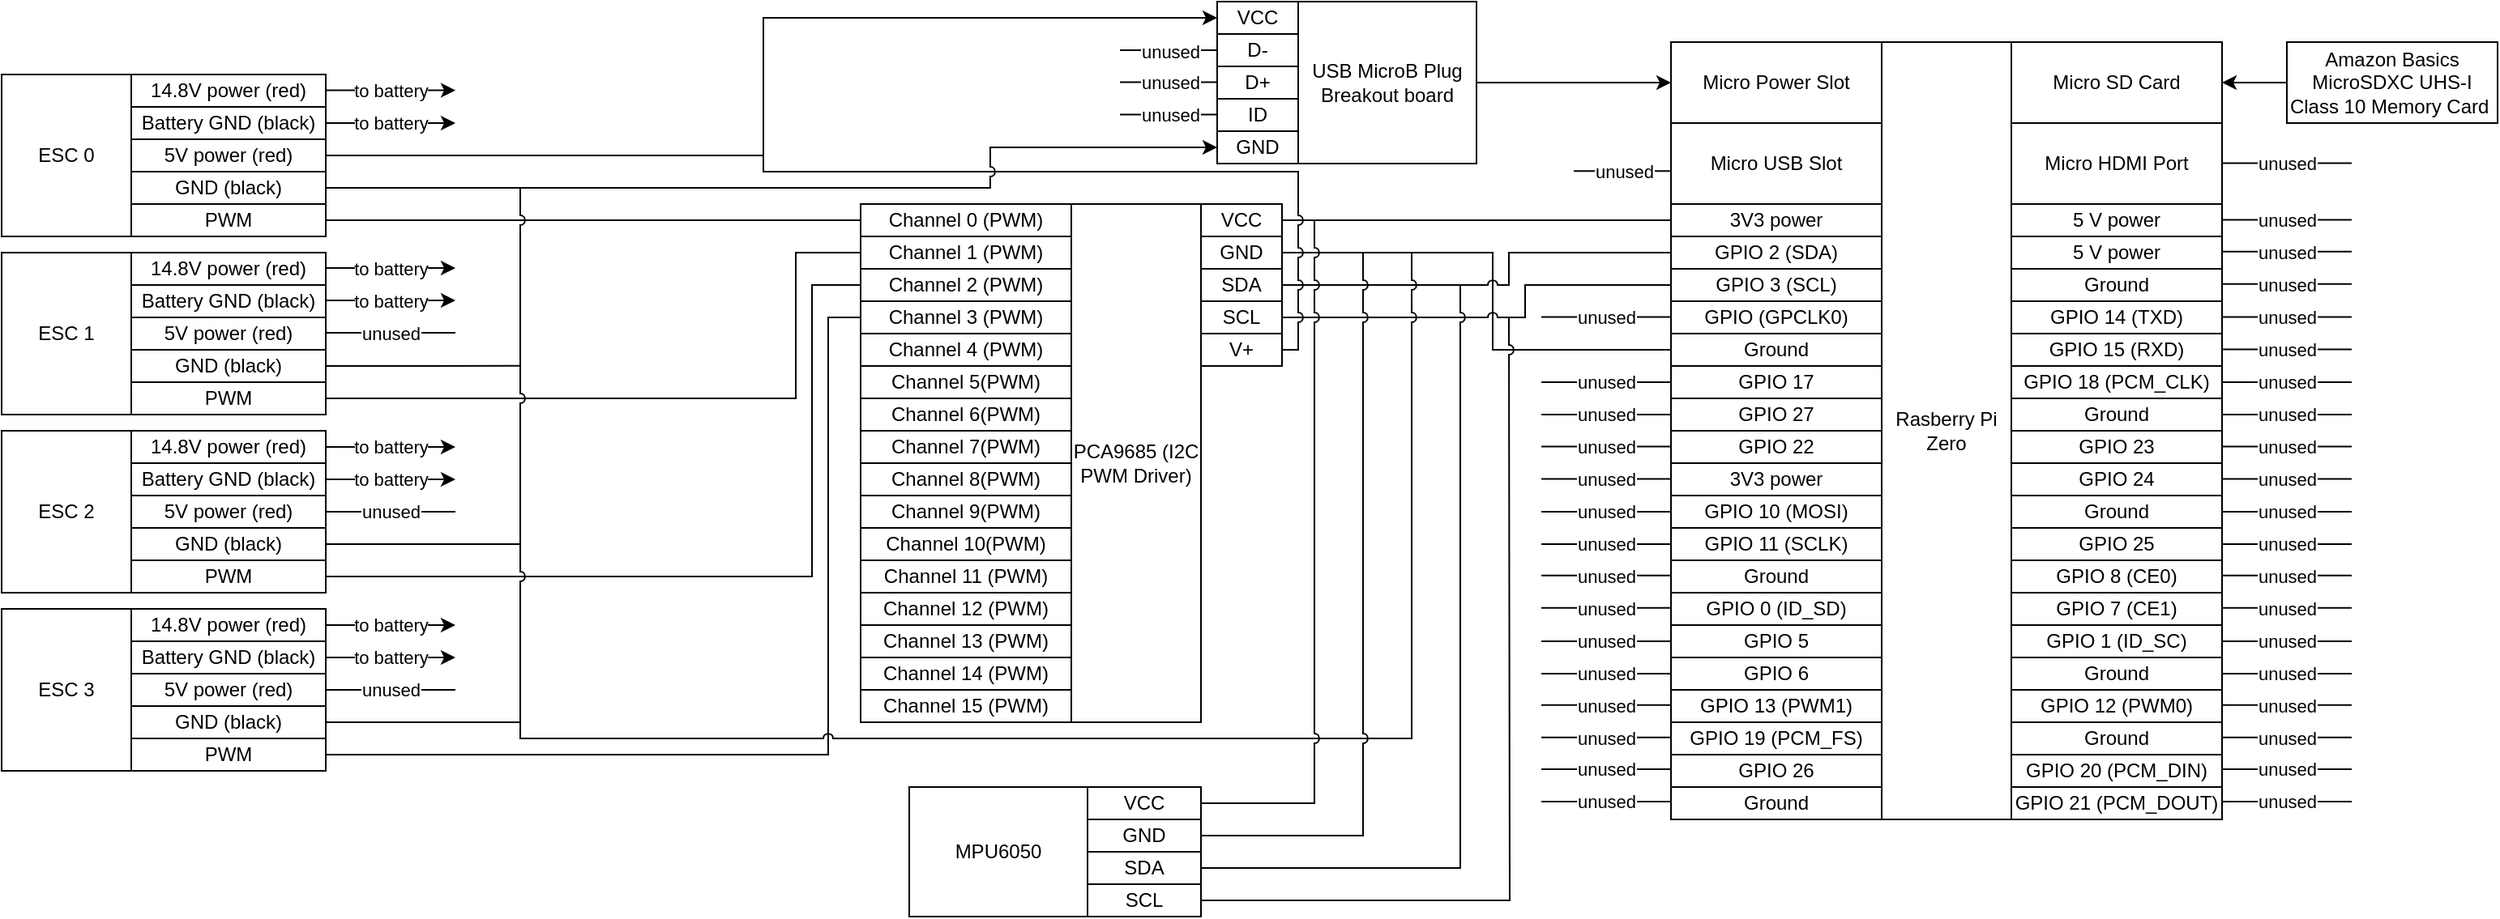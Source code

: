 <mxfile version="26.1.0" pages="2">
  <diagram name="V1" id="1NgjY6wMMB44J5wKVpPb">
    <mxGraphModel dx="1743" dy="487" grid="1" gridSize="10" guides="1" tooltips="1" connect="1" arrows="0" fold="1" page="1" pageScale="1" pageWidth="850" pageHeight="1100" math="0" shadow="0">
      <root>
        <mxCell id="0" />
        <mxCell id="1" parent="0" />
        <mxCell id="jUjCtBPe42iPucrvOw6l-2" value="Rasberry Pi Zero" style="rounded=0;whiteSpace=wrap;html=1;" vertex="1" parent="1">
          <mxGeometry x="360" y="80" width="80" height="480" as="geometry" />
        </mxCell>
        <mxCell id="jUjCtBPe42iPucrvOw6l-3" value="5 V power" style="rounded=0;whiteSpace=wrap;html=1;" vertex="1" parent="1">
          <mxGeometry x="440" y="180" width="130" height="20" as="geometry" />
        </mxCell>
        <mxCell id="jUjCtBPe42iPucrvOw6l-4" value="5 V power" style="rounded=0;whiteSpace=wrap;html=1;" vertex="1" parent="1">
          <mxGeometry x="440" y="200" width="130" height="20" as="geometry" />
        </mxCell>
        <mxCell id="jUjCtBPe42iPucrvOw6l-5" value="Ground" style="rounded=0;whiteSpace=wrap;html=1;" vertex="1" parent="1">
          <mxGeometry x="440" y="220" width="130" height="20" as="geometry" />
        </mxCell>
        <mxCell id="jUjCtBPe42iPucrvOw6l-6" value="GPIO 14 (TXD)" style="rounded=0;whiteSpace=wrap;html=1;" vertex="1" parent="1">
          <mxGeometry x="440" y="240" width="130" height="20" as="geometry" />
        </mxCell>
        <mxCell id="jUjCtBPe42iPucrvOw6l-8" value="GPIO 15 (RXD)" style="rounded=0;whiteSpace=wrap;html=1;" vertex="1" parent="1">
          <mxGeometry x="440" y="260" width="130" height="20" as="geometry" />
        </mxCell>
        <mxCell id="jUjCtBPe42iPucrvOw6l-9" value="GPIO 18 (PCM_CLK)" style="rounded=0;whiteSpace=wrap;html=1;" vertex="1" parent="1">
          <mxGeometry x="440" y="280" width="130" height="20" as="geometry" />
        </mxCell>
        <mxCell id="jUjCtBPe42iPucrvOw6l-11" value="GPIO 21 (PCM_DOUT)" style="rounded=0;whiteSpace=wrap;html=1;" vertex="1" parent="1">
          <mxGeometry x="440" y="540" width="130" height="20" as="geometry" />
        </mxCell>
        <mxCell id="jUjCtBPe42iPucrvOw6l-12" value="GPIO 20 (PCM_DIN)" style="rounded=0;whiteSpace=wrap;html=1;" vertex="1" parent="1">
          <mxGeometry x="440" y="520" width="130" height="20" as="geometry" />
        </mxCell>
        <mxCell id="jUjCtBPe42iPucrvOw6l-13" value="Ground" style="rounded=0;whiteSpace=wrap;html=1;" vertex="1" parent="1">
          <mxGeometry x="440" y="500" width="130" height="20" as="geometry" />
        </mxCell>
        <mxCell id="jUjCtBPe42iPucrvOw6l-14" value="GPIO 12 (PWM0)" style="rounded=0;whiteSpace=wrap;html=1;" vertex="1" parent="1">
          <mxGeometry x="440" y="480" width="130" height="20" as="geometry" />
        </mxCell>
        <mxCell id="jUjCtBPe42iPucrvOw6l-15" value="Ground" style="rounded=0;whiteSpace=wrap;html=1;" vertex="1" parent="1">
          <mxGeometry x="440" y="460" width="130" height="20" as="geometry" />
        </mxCell>
        <mxCell id="jUjCtBPe42iPucrvOw6l-16" value="GPIO 1 (ID_SC)" style="rounded=0;whiteSpace=wrap;html=1;" vertex="1" parent="1">
          <mxGeometry x="440" y="440" width="130" height="20" as="geometry" />
        </mxCell>
        <mxCell id="jUjCtBPe42iPucrvOw6l-17" value="GPIO 7 (CE1)" style="rounded=0;whiteSpace=wrap;html=1;" vertex="1" parent="1">
          <mxGeometry x="440" y="420" width="130" height="20" as="geometry" />
        </mxCell>
        <mxCell id="jUjCtBPe42iPucrvOw6l-18" value="GPIO 8 (CE0)" style="rounded=0;whiteSpace=wrap;html=1;" vertex="1" parent="1">
          <mxGeometry x="440" y="400" width="130" height="20" as="geometry" />
        </mxCell>
        <mxCell id="jUjCtBPe42iPucrvOw6l-19" value="GPIO 25" style="rounded=0;whiteSpace=wrap;html=1;" vertex="1" parent="1">
          <mxGeometry x="440" y="380" width="130" height="20" as="geometry" />
        </mxCell>
        <mxCell id="jUjCtBPe42iPucrvOw6l-20" value="Ground" style="rounded=0;whiteSpace=wrap;html=1;" vertex="1" parent="1">
          <mxGeometry x="440" y="360" width="130" height="20" as="geometry" />
        </mxCell>
        <mxCell id="jUjCtBPe42iPucrvOw6l-21" value="GPIO 24" style="rounded=0;whiteSpace=wrap;html=1;" vertex="1" parent="1">
          <mxGeometry x="440" y="340" width="130" height="20" as="geometry" />
        </mxCell>
        <mxCell id="jUjCtBPe42iPucrvOw6l-22" value="GPIO 23" style="rounded=0;whiteSpace=wrap;html=1;" vertex="1" parent="1">
          <mxGeometry x="440" y="320" width="130" height="20" as="geometry" />
        </mxCell>
        <mxCell id="jUjCtBPe42iPucrvOw6l-23" value="Ground" style="rounded=0;whiteSpace=wrap;html=1;" vertex="1" parent="1">
          <mxGeometry x="440" y="300" width="130" height="20" as="geometry" />
        </mxCell>
        <mxCell id="jUjCtBPe42iPucrvOw6l-67" style="edgeStyle=orthogonalEdgeStyle;rounded=0;orthogonalLoop=1;jettySize=auto;html=1;exitX=0;exitY=0.5;exitDx=0;exitDy=0;entryX=1;entryY=0.5;entryDx=0;entryDy=0;endArrow=none;endFill=0;" edge="1" parent="1" source="jUjCtBPe42iPucrvOw6l-27" target="jUjCtBPe42iPucrvOw6l-50">
          <mxGeometry relative="1" as="geometry">
            <Array as="points">
              <mxPoint x="150" y="190" />
              <mxPoint x="150" y="190" />
            </Array>
          </mxGeometry>
        </mxCell>
        <mxCell id="jUjCtBPe42iPucrvOw6l-27" value="3V3 power" style="rounded=0;whiteSpace=wrap;html=1;" vertex="1" parent="1">
          <mxGeometry x="230" y="180" width="130" height="20" as="geometry" />
        </mxCell>
        <mxCell id="jUjCtBPe42iPucrvOw6l-28" value="GPIO 2 (SDA)" style="rounded=0;whiteSpace=wrap;html=1;" vertex="1" parent="1">
          <mxGeometry x="230" y="200" width="130" height="20" as="geometry" />
        </mxCell>
        <mxCell id="jUjCtBPe42iPucrvOw6l-29" value="GPIO 3 (SCL)" style="rounded=0;whiteSpace=wrap;html=1;" vertex="1" parent="1">
          <mxGeometry x="230" y="220" width="130" height="20" as="geometry" />
        </mxCell>
        <mxCell id="jUjCtBPe42iPucrvOw6l-30" value="GPIO (GPCLK0)" style="rounded=0;whiteSpace=wrap;html=1;" vertex="1" parent="1">
          <mxGeometry x="230" y="240" width="130" height="20" as="geometry" />
        </mxCell>
        <mxCell id="jUjCtBPe42iPucrvOw6l-31" value="Ground" style="rounded=0;whiteSpace=wrap;html=1;" vertex="1" parent="1">
          <mxGeometry x="230" y="260" width="130" height="20" as="geometry" />
        </mxCell>
        <mxCell id="jUjCtBPe42iPucrvOw6l-32" value="GPIO 17" style="rounded=0;whiteSpace=wrap;html=1;" vertex="1" parent="1">
          <mxGeometry x="230" y="280" width="130" height="20" as="geometry" />
        </mxCell>
        <mxCell id="jUjCtBPe42iPucrvOw6l-33" value="3V3 power" style="rounded=0;whiteSpace=wrap;html=1;" vertex="1" parent="1">
          <mxGeometry x="230" y="340" width="130" height="20" as="geometry" />
        </mxCell>
        <mxCell id="jUjCtBPe42iPucrvOw6l-34" value="GPIO 22" style="rounded=0;whiteSpace=wrap;html=1;" vertex="1" parent="1">
          <mxGeometry x="230" y="320" width="130" height="20" as="geometry" />
        </mxCell>
        <mxCell id="jUjCtBPe42iPucrvOw6l-35" value="GPIO 27" style="rounded=0;whiteSpace=wrap;html=1;" vertex="1" parent="1">
          <mxGeometry x="230" y="300" width="130" height="20" as="geometry" />
        </mxCell>
        <mxCell id="jUjCtBPe42iPucrvOw6l-36" value="GPIO 10 (MOSI)" style="rounded=0;whiteSpace=wrap;html=1;" vertex="1" parent="1">
          <mxGeometry x="230" y="360" width="130" height="20" as="geometry" />
        </mxCell>
        <mxCell id="jUjCtBPe42iPucrvOw6l-37" value="GPIO 11 (SCLK)" style="rounded=0;whiteSpace=wrap;html=1;" vertex="1" parent="1">
          <mxGeometry x="230" y="380" width="130" height="20" as="geometry" />
        </mxCell>
        <mxCell id="jUjCtBPe42iPucrvOw6l-38" value="Ground" style="rounded=0;whiteSpace=wrap;html=1;" vertex="1" parent="1">
          <mxGeometry x="230" y="400" width="130" height="20" as="geometry" />
        </mxCell>
        <mxCell id="jUjCtBPe42iPucrvOw6l-39" value="GPIO 0 (ID_SD)" style="rounded=0;whiteSpace=wrap;html=1;" vertex="1" parent="1">
          <mxGeometry x="230" y="420" width="130" height="20" as="geometry" />
        </mxCell>
        <mxCell id="jUjCtBPe42iPucrvOw6l-40" value="GPIO 5" style="rounded=0;whiteSpace=wrap;html=1;" vertex="1" parent="1">
          <mxGeometry x="230" y="440" width="130" height="20" as="geometry" />
        </mxCell>
        <mxCell id="jUjCtBPe42iPucrvOw6l-41" value="GPIO 6" style="rounded=0;whiteSpace=wrap;html=1;" vertex="1" parent="1">
          <mxGeometry x="230" y="460" width="130" height="20" as="geometry" />
        </mxCell>
        <mxCell id="jUjCtBPe42iPucrvOw6l-42" value="GPIO 26" style="rounded=0;whiteSpace=wrap;html=1;" vertex="1" parent="1">
          <mxGeometry x="230" y="520" width="130" height="20" as="geometry" />
        </mxCell>
        <mxCell id="jUjCtBPe42iPucrvOw6l-43" value="GPIO 19 (PCM_FS)" style="rounded=0;whiteSpace=wrap;html=1;" vertex="1" parent="1">
          <mxGeometry x="230" y="500" width="130" height="20" as="geometry" />
        </mxCell>
        <mxCell id="jUjCtBPe42iPucrvOw6l-44" value="GPIO 13 (PWM1)" style="rounded=0;whiteSpace=wrap;html=1;" vertex="1" parent="1">
          <mxGeometry x="230" y="480" width="130" height="20" as="geometry" />
        </mxCell>
        <mxCell id="jUjCtBPe42iPucrvOw6l-45" value="Ground" style="rounded=0;whiteSpace=wrap;html=1;" vertex="1" parent="1">
          <mxGeometry x="230" y="540" width="130" height="20" as="geometry" />
        </mxCell>
        <mxCell id="jUjCtBPe42iPucrvOw6l-48" value="PCA9685 (I2C PWM Driver)" style="rounded=0;whiteSpace=wrap;html=1;" vertex="1" parent="1">
          <mxGeometry x="-140" y="180" width="80" height="320" as="geometry" />
        </mxCell>
        <mxCell id="jUjCtBPe42iPucrvOw6l-50" value="VCC" style="rounded=0;whiteSpace=wrap;html=1;" vertex="1" parent="1">
          <mxGeometry x="-60" y="180" width="50" height="20" as="geometry" />
        </mxCell>
        <mxCell id="jUjCtBPe42iPucrvOw6l-69" style="edgeStyle=orthogonalEdgeStyle;rounded=0;orthogonalLoop=1;jettySize=auto;html=1;exitX=1;exitY=0.5;exitDx=0;exitDy=0;endArrow=none;endFill=0;entryX=0;entryY=0.5;entryDx=0;entryDy=0;" edge="1" parent="1" source="jUjCtBPe42iPucrvOw6l-51" target="jUjCtBPe42iPucrvOw6l-31">
          <mxGeometry relative="1" as="geometry">
            <mxPoint x="180" y="210.2" as="targetPoint" />
            <Array as="points">
              <mxPoint x="120" y="210" />
              <mxPoint x="120" y="270" />
            </Array>
          </mxGeometry>
        </mxCell>
        <mxCell id="jUjCtBPe42iPucrvOw6l-51" value="GND" style="rounded=0;whiteSpace=wrap;html=1;" vertex="1" parent="1">
          <mxGeometry x="-60" y="200" width="50" height="20" as="geometry" />
        </mxCell>
        <mxCell id="jUjCtBPe42iPucrvOw6l-70" style="edgeStyle=orthogonalEdgeStyle;rounded=0;orthogonalLoop=1;jettySize=auto;html=1;exitX=1;exitY=0.5;exitDx=0;exitDy=0;jumpStyle=arc;endArrow=none;endFill=0;" edge="1" parent="1" source="jUjCtBPe42iPucrvOw6l-52" target="jUjCtBPe42iPucrvOw6l-28">
          <mxGeometry relative="1" as="geometry">
            <Array as="points">
              <mxPoint x="130" y="230" />
              <mxPoint x="130" y="210" />
            </Array>
          </mxGeometry>
        </mxCell>
        <mxCell id="jUjCtBPe42iPucrvOw6l-52" value="SDA" style="rounded=0;whiteSpace=wrap;html=1;" vertex="1" parent="1">
          <mxGeometry x="-60" y="220" width="50" height="20" as="geometry" />
        </mxCell>
        <mxCell id="jUjCtBPe42iPucrvOw6l-71" style="edgeStyle=orthogonalEdgeStyle;rounded=0;orthogonalLoop=1;jettySize=auto;html=1;exitX=1;exitY=0.5;exitDx=0;exitDy=0;entryX=0;entryY=0.5;entryDx=0;entryDy=0;endArrow=none;endFill=0;jumpStyle=arc;" edge="1" parent="1" source="jUjCtBPe42iPucrvOw6l-53" target="jUjCtBPe42iPucrvOw6l-29">
          <mxGeometry relative="1" as="geometry">
            <Array as="points">
              <mxPoint x="140" y="250" />
              <mxPoint x="140" y="230" />
            </Array>
          </mxGeometry>
        </mxCell>
        <mxCell id="jUjCtBPe42iPucrvOw6l-53" value="SCL" style="rounded=0;whiteSpace=wrap;html=1;" vertex="1" parent="1">
          <mxGeometry x="-60" y="240" width="50" height="20" as="geometry" />
        </mxCell>
        <mxCell id="jUjCtBPe42iPucrvOw6l-54" value="Channel 0 (PWM)" style="rounded=0;whiteSpace=wrap;html=1;" vertex="1" parent="1">
          <mxGeometry x="-270" y="180" width="130" height="20" as="geometry" />
        </mxCell>
        <mxCell id="jUjCtBPe42iPucrvOw6l-55" value="Channel 1 (PWM)" style="rounded=0;whiteSpace=wrap;html=1;" vertex="1" parent="1">
          <mxGeometry x="-270" y="200" width="130" height="20" as="geometry" />
        </mxCell>
        <mxCell id="jUjCtBPe42iPucrvOw6l-56" value="Channel 2 (PWM)" style="rounded=0;whiteSpace=wrap;html=1;" vertex="1" parent="1">
          <mxGeometry x="-270" y="220" width="130" height="20" as="geometry" />
        </mxCell>
        <mxCell id="jUjCtBPe42iPucrvOw6l-57" value="Channel 3 (PWM)" style="rounded=0;whiteSpace=wrap;html=1;" vertex="1" parent="1">
          <mxGeometry x="-270" y="240" width="130" height="20" as="geometry" />
        </mxCell>
        <mxCell id="jUjCtBPe42iPucrvOw6l-72" value="ESC 0" style="rounded=0;whiteSpace=wrap;html=1;" vertex="1" parent="1">
          <mxGeometry x="-800" y="100" width="80" height="100" as="geometry" />
        </mxCell>
        <mxCell id="jUjCtBPe42iPucrvOw6l-80" style="edgeStyle=orthogonalEdgeStyle;rounded=0;orthogonalLoop=1;jettySize=auto;html=1;exitX=1;exitY=0.5;exitDx=0;exitDy=0;entryX=0;entryY=0.5;entryDx=0;entryDy=0;endArrow=none;endFill=0;" edge="1" parent="1" source="jUjCtBPe42iPucrvOw6l-73" target="jUjCtBPe42iPucrvOw6l-54">
          <mxGeometry relative="1" as="geometry">
            <Array as="points">
              <mxPoint x="-360" y="190" />
              <mxPoint x="-360" y="190" />
            </Array>
          </mxGeometry>
        </mxCell>
        <mxCell id="jUjCtBPe42iPucrvOw6l-73" value="PWM" style="rounded=0;whiteSpace=wrap;html=1;" vertex="1" parent="1">
          <mxGeometry x="-720" y="180" width="120" height="20" as="geometry" />
        </mxCell>
        <mxCell id="jUjCtBPe42iPucrvOw6l-81" style="edgeStyle=orthogonalEdgeStyle;rounded=0;orthogonalLoop=1;jettySize=auto;html=1;exitX=1;exitY=0.5;exitDx=0;exitDy=0;entryX=0;entryY=0.5;entryDx=0;entryDy=0;endArrow=none;endFill=0;" edge="1" parent="1" source="jUjCtBPe42iPucrvOw6l-93" target="jUjCtBPe42iPucrvOw6l-55">
          <mxGeometry relative="1" as="geometry">
            <mxPoint x="-360" y="240" as="sourcePoint" />
            <Array as="points">
              <mxPoint x="-310" y="300" />
              <mxPoint x="-310" y="210" />
            </Array>
          </mxGeometry>
        </mxCell>
        <mxCell id="jUjCtBPe42iPucrvOw6l-82" style="edgeStyle=orthogonalEdgeStyle;rounded=0;orthogonalLoop=1;jettySize=auto;html=1;exitX=1;exitY=0.5;exitDx=0;exitDy=0;entryX=0;entryY=0.5;entryDx=0;entryDy=0;endArrow=none;endFill=0;" edge="1" parent="1" source="jUjCtBPe42iPucrvOw6l-99" target="jUjCtBPe42iPucrvOw6l-56">
          <mxGeometry relative="1" as="geometry">
            <mxPoint x="-360" y="290" as="sourcePoint" />
            <Array as="points">
              <mxPoint x="-300" y="410" />
              <mxPoint x="-300" y="230" />
            </Array>
          </mxGeometry>
        </mxCell>
        <mxCell id="jUjCtBPe42iPucrvOw6l-83" style="edgeStyle=orthogonalEdgeStyle;rounded=0;orthogonalLoop=1;jettySize=auto;html=1;exitX=1;exitY=0.5;exitDx=0;exitDy=0;entryX=0;entryY=0.5;entryDx=0;entryDy=0;endArrow=none;endFill=0;" edge="1" parent="1" source="jUjCtBPe42iPucrvOw6l-105" target="jUjCtBPe42iPucrvOw6l-57">
          <mxGeometry relative="1" as="geometry">
            <mxPoint x="-360" y="340" as="sourcePoint" />
            <Array as="points">
              <mxPoint x="-290" y="520" />
              <mxPoint x="-290" y="250" />
            </Array>
          </mxGeometry>
        </mxCell>
        <mxCell id="jUjCtBPe42iPucrvOw6l-84" value="Battery GND (black)" style="rounded=0;whiteSpace=wrap;html=1;" vertex="1" parent="1">
          <mxGeometry x="-720" y="120" width="120" height="20" as="geometry" />
        </mxCell>
        <mxCell id="jUjCtBPe42iPucrvOw6l-89" value="14.8V power (red)" style="rounded=0;whiteSpace=wrap;html=1;" vertex="1" parent="1">
          <mxGeometry x="-720" y="100" width="120" height="20" as="geometry" />
        </mxCell>
        <mxCell id="jUjCtBPe42iPucrvOw6l-132" style="edgeStyle=orthogonalEdgeStyle;rounded=0;orthogonalLoop=1;jettySize=auto;html=1;exitX=1;exitY=0.5;exitDx=0;exitDy=0;entryX=0;entryY=0.5;entryDx=0;entryDy=0;" edge="1" parent="1" source="jUjCtBPe42iPucrvOw6l-90" target="jUjCtBPe42iPucrvOw6l-127">
          <mxGeometry relative="1" as="geometry">
            <Array as="points">
              <mxPoint x="-330" y="150" />
              <mxPoint x="-330" y="65" />
            </Array>
          </mxGeometry>
        </mxCell>
        <mxCell id="jUjCtBPe42iPucrvOw6l-201" style="edgeStyle=orthogonalEdgeStyle;rounded=0;orthogonalLoop=1;jettySize=auto;html=1;exitX=1;exitY=0.5;exitDx=0;exitDy=0;entryX=1;entryY=0.5;entryDx=0;entryDy=0;jumpStyle=arc;endArrow=none;endFill=0;" edge="1" parent="1" source="jUjCtBPe42iPucrvOw6l-90" target="jUjCtBPe42iPucrvOw6l-200">
          <mxGeometry relative="1" as="geometry">
            <Array as="points">
              <mxPoint x="-330" y="150" />
              <mxPoint x="-330" y="160" />
              <mxPoint y="160" />
              <mxPoint y="270" />
            </Array>
          </mxGeometry>
        </mxCell>
        <mxCell id="jUjCtBPe42iPucrvOw6l-90" value="5V power (red)" style="rounded=0;whiteSpace=wrap;html=1;" vertex="1" parent="1">
          <mxGeometry x="-720" y="140" width="120" height="20" as="geometry" />
        </mxCell>
        <mxCell id="jUjCtBPe42iPucrvOw6l-133" style="edgeStyle=orthogonalEdgeStyle;rounded=0;orthogonalLoop=1;jettySize=auto;html=1;exitX=1;exitY=0.5;exitDx=0;exitDy=0;entryX=0;entryY=0.5;entryDx=0;entryDy=0;jumpStyle=arc;" edge="1" parent="1" source="jUjCtBPe42iPucrvOw6l-91" target="jUjCtBPe42iPucrvOw6l-131">
          <mxGeometry relative="1" as="geometry">
            <Array as="points">
              <mxPoint x="-190" y="170" />
              <mxPoint x="-190" y="145" />
            </Array>
          </mxGeometry>
        </mxCell>
        <mxCell id="jUjCtBPe42iPucrvOw6l-91" value="GND (black)" style="rounded=0;whiteSpace=wrap;html=1;" vertex="1" parent="1">
          <mxGeometry x="-720" y="160" width="120" height="20" as="geometry" />
        </mxCell>
        <mxCell id="jUjCtBPe42iPucrvOw6l-92" value="ESC 1" style="rounded=0;whiteSpace=wrap;html=1;" vertex="1" parent="1">
          <mxGeometry x="-800" y="210" width="80" height="100" as="geometry" />
        </mxCell>
        <mxCell id="jUjCtBPe42iPucrvOw6l-93" value="PWM" style="rounded=0;whiteSpace=wrap;html=1;" vertex="1" parent="1">
          <mxGeometry x="-720" y="290" width="120" height="20" as="geometry" />
        </mxCell>
        <mxCell id="jUjCtBPe42iPucrvOw6l-94" value="Battery GND (black)" style="rounded=0;whiteSpace=wrap;html=1;" vertex="1" parent="1">
          <mxGeometry x="-720" y="230" width="120" height="20" as="geometry" />
        </mxCell>
        <mxCell id="jUjCtBPe42iPucrvOw6l-95" value="14.8V power (red)" style="rounded=0;whiteSpace=wrap;html=1;" vertex="1" parent="1">
          <mxGeometry x="-720" y="210" width="120" height="20" as="geometry" />
        </mxCell>
        <mxCell id="jUjCtBPe42iPucrvOw6l-96" value="5V power (red)" style="rounded=0;whiteSpace=wrap;html=1;" vertex="1" parent="1">
          <mxGeometry x="-720" y="250" width="120" height="20" as="geometry" />
        </mxCell>
        <mxCell id="jUjCtBPe42iPucrvOw6l-290" style="edgeStyle=orthogonalEdgeStyle;rounded=0;orthogonalLoop=1;jettySize=auto;html=1;exitX=1;exitY=0.5;exitDx=0;exitDy=0;endArrow=none;endFill=0;" edge="1" parent="1" source="jUjCtBPe42iPucrvOw6l-97">
          <mxGeometry relative="1" as="geometry">
            <mxPoint x="-480" y="279.833" as="targetPoint" />
          </mxGeometry>
        </mxCell>
        <mxCell id="jUjCtBPe42iPucrvOw6l-97" value="GND (black)" style="rounded=0;whiteSpace=wrap;html=1;" vertex="1" parent="1">
          <mxGeometry x="-720" y="270" width="120" height="20" as="geometry" />
        </mxCell>
        <mxCell id="jUjCtBPe42iPucrvOw6l-98" value="ESC 2" style="rounded=0;whiteSpace=wrap;html=1;" vertex="1" parent="1">
          <mxGeometry x="-800" y="320" width="80" height="100" as="geometry" />
        </mxCell>
        <mxCell id="jUjCtBPe42iPucrvOw6l-99" value="PWM" style="rounded=0;whiteSpace=wrap;html=1;" vertex="1" parent="1">
          <mxGeometry x="-720" y="400" width="120" height="20" as="geometry" />
        </mxCell>
        <mxCell id="jUjCtBPe42iPucrvOw6l-100" value="Battery GND (black)" style="rounded=0;whiteSpace=wrap;html=1;" vertex="1" parent="1">
          <mxGeometry x="-720" y="340" width="120" height="20" as="geometry" />
        </mxCell>
        <mxCell id="jUjCtBPe42iPucrvOw6l-101" value="14.8V power (red)" style="rounded=0;whiteSpace=wrap;html=1;" vertex="1" parent="1">
          <mxGeometry x="-720" y="320" width="120" height="20" as="geometry" />
        </mxCell>
        <mxCell id="jUjCtBPe42iPucrvOw6l-102" value="5V power (red)" style="rounded=0;whiteSpace=wrap;html=1;" vertex="1" parent="1">
          <mxGeometry x="-720" y="360" width="120" height="20" as="geometry" />
        </mxCell>
        <mxCell id="jUjCtBPe42iPucrvOw6l-103" value="GND (black)" style="rounded=0;whiteSpace=wrap;html=1;" vertex="1" parent="1">
          <mxGeometry x="-720" y="380" width="120" height="20" as="geometry" />
        </mxCell>
        <mxCell id="jUjCtBPe42iPucrvOw6l-104" value="ESC 3" style="rounded=0;whiteSpace=wrap;html=1;" vertex="1" parent="1">
          <mxGeometry x="-800" y="430" width="80" height="100" as="geometry" />
        </mxCell>
        <mxCell id="jUjCtBPe42iPucrvOw6l-105" value="PWM" style="rounded=0;whiteSpace=wrap;html=1;" vertex="1" parent="1">
          <mxGeometry x="-720" y="510" width="120" height="20" as="geometry" />
        </mxCell>
        <mxCell id="jUjCtBPe42iPucrvOw6l-138" style="edgeStyle=orthogonalEdgeStyle;rounded=0;orthogonalLoop=1;jettySize=auto;html=1;exitX=1;exitY=0.5;exitDx=0;exitDy=0;" edge="1" parent="1" source="jUjCtBPe42iPucrvOw6l-106">
          <mxGeometry relative="1" as="geometry">
            <mxPoint x="-520" y="460" as="targetPoint" />
          </mxGeometry>
        </mxCell>
        <mxCell id="jUjCtBPe42iPucrvOw6l-139" value="to battery" style="edgeLabel;html=1;align=center;verticalAlign=middle;resizable=0;points=[];" vertex="1" connectable="0" parent="jUjCtBPe42iPucrvOw6l-138">
          <mxGeometry x="-0.175" y="-1" relative="1" as="geometry">
            <mxPoint x="7" y="-1" as="offset" />
          </mxGeometry>
        </mxCell>
        <mxCell id="jUjCtBPe42iPucrvOw6l-106" value="Battery GND (black)" style="rounded=0;whiteSpace=wrap;html=1;" vertex="1" parent="1">
          <mxGeometry x="-720" y="450" width="120" height="20" as="geometry" />
        </mxCell>
        <mxCell id="jUjCtBPe42iPucrvOw6l-140" style="edgeStyle=orthogonalEdgeStyle;rounded=0;orthogonalLoop=1;jettySize=auto;html=1;exitX=1;exitY=0.5;exitDx=0;exitDy=0;" edge="1" parent="1" source="jUjCtBPe42iPucrvOw6l-107">
          <mxGeometry relative="1" as="geometry">
            <mxPoint x="-520" y="440" as="targetPoint" />
          </mxGeometry>
        </mxCell>
        <mxCell id="jUjCtBPe42iPucrvOw6l-141" value="to battery" style="edgeLabel;html=1;align=center;verticalAlign=middle;resizable=0;points=[];" vertex="1" connectable="0" parent="jUjCtBPe42iPucrvOw6l-140">
          <mxGeometry x="-0.4" relative="1" as="geometry">
            <mxPoint x="16" as="offset" />
          </mxGeometry>
        </mxCell>
        <mxCell id="jUjCtBPe42iPucrvOw6l-107" value="14.8V power (red)" style="rounded=0;whiteSpace=wrap;html=1;" vertex="1" parent="1">
          <mxGeometry x="-720" y="430" width="120" height="20" as="geometry" />
        </mxCell>
        <mxCell id="jUjCtBPe42iPucrvOw6l-134" style="edgeStyle=orthogonalEdgeStyle;rounded=0;orthogonalLoop=1;jettySize=auto;html=1;exitX=1;exitY=0.5;exitDx=0;exitDy=0;endArrow=none;endFill=0;" edge="1" parent="1" source="jUjCtBPe42iPucrvOw6l-108">
          <mxGeometry relative="1" as="geometry">
            <mxPoint x="-520" y="480" as="targetPoint" />
            <Array as="points">
              <mxPoint x="-540" y="480" />
              <mxPoint x="-540" y="480" />
            </Array>
          </mxGeometry>
        </mxCell>
        <mxCell id="jUjCtBPe42iPucrvOw6l-135" value="unused" style="edgeLabel;html=1;align=center;verticalAlign=middle;resizable=0;points=[];" vertex="1" connectable="0" parent="jUjCtBPe42iPucrvOw6l-134">
          <mxGeometry x="-0.083" relative="1" as="geometry">
            <mxPoint x="3" as="offset" />
          </mxGeometry>
        </mxCell>
        <mxCell id="jUjCtBPe42iPucrvOw6l-108" value="5V power (red)" style="rounded=0;whiteSpace=wrap;html=1;" vertex="1" parent="1">
          <mxGeometry x="-720" y="470" width="120" height="20" as="geometry" />
        </mxCell>
        <mxCell id="jUjCtBPe42iPucrvOw6l-136" style="edgeStyle=orthogonalEdgeStyle;rounded=0;orthogonalLoop=1;jettySize=auto;html=1;exitX=1;exitY=0.5;exitDx=0;exitDy=0;endArrow=none;endFill=0;" edge="1" parent="1" source="jUjCtBPe42iPucrvOw6l-109">
          <mxGeometry relative="1" as="geometry">
            <mxPoint x="-480" y="500" as="targetPoint" />
          </mxGeometry>
        </mxCell>
        <mxCell id="jUjCtBPe42iPucrvOw6l-109" value="GND (black)" style="rounded=0;whiteSpace=wrap;html=1;" vertex="1" parent="1">
          <mxGeometry x="-720" y="490" width="120" height="20" as="geometry" />
        </mxCell>
        <mxCell id="jUjCtBPe42iPucrvOw6l-126" style="edgeStyle=orthogonalEdgeStyle;rounded=0;orthogonalLoop=1;jettySize=auto;html=1;exitX=1;exitY=0.5;exitDx=0;exitDy=0;entryX=0;entryY=0.5;entryDx=0;entryDy=0;" edge="1" parent="1" source="jUjCtBPe42iPucrvOw6l-121" target="jUjCtBPe42iPucrvOw6l-122">
          <mxGeometry relative="1" as="geometry" />
        </mxCell>
        <mxCell id="jUjCtBPe42iPucrvOw6l-121" value="USB MicroB Plug Breakout board" style="rounded=0;whiteSpace=wrap;html=1;" vertex="1" parent="1">
          <mxGeometry y="55" width="110" height="100" as="geometry" />
        </mxCell>
        <mxCell id="jUjCtBPe42iPucrvOw6l-122" value="Micro Power Slot" style="rounded=0;whiteSpace=wrap;html=1;" vertex="1" parent="1">
          <mxGeometry x="230" y="80" width="130" height="50" as="geometry" />
        </mxCell>
        <mxCell id="jUjCtBPe42iPucrvOw6l-123" value="Micro USB Slot" style="rounded=0;whiteSpace=wrap;html=1;" vertex="1" parent="1">
          <mxGeometry x="230" y="130" width="130" height="50" as="geometry" />
        </mxCell>
        <mxCell id="jUjCtBPe42iPucrvOw6l-124" value="Micro HDMI Port" style="rounded=0;whiteSpace=wrap;html=1;" vertex="1" parent="1">
          <mxGeometry x="440" y="130" width="130" height="50" as="geometry" />
        </mxCell>
        <mxCell id="jUjCtBPe42iPucrvOw6l-125" value="Micro SD Card" style="rounded=0;whiteSpace=wrap;html=1;" vertex="1" parent="1">
          <mxGeometry x="440" y="80" width="130" height="50" as="geometry" />
        </mxCell>
        <mxCell id="jUjCtBPe42iPucrvOw6l-127" value="VCC" style="rounded=0;whiteSpace=wrap;html=1;" vertex="1" parent="1">
          <mxGeometry x="-50" y="55" width="50" height="20" as="geometry" />
        </mxCell>
        <mxCell id="jUjCtBPe42iPucrvOw6l-166" style="edgeStyle=orthogonalEdgeStyle;rounded=0;orthogonalLoop=1;jettySize=auto;html=1;exitX=0;exitY=0.5;exitDx=0;exitDy=0;endArrow=none;endFill=0;" edge="1" parent="1" source="jUjCtBPe42iPucrvOw6l-128">
          <mxGeometry relative="1" as="geometry">
            <mxPoint x="-110" y="85" as="targetPoint" />
          </mxGeometry>
        </mxCell>
        <mxCell id="jUjCtBPe42iPucrvOw6l-167" value="unused" style="edgeLabel;html=1;align=center;verticalAlign=middle;resizable=0;points=[];" vertex="1" connectable="0" parent="jUjCtBPe42iPucrvOw6l-166">
          <mxGeometry x="0.21" relative="1" as="geometry">
            <mxPoint x="7" as="offset" />
          </mxGeometry>
        </mxCell>
        <mxCell id="jUjCtBPe42iPucrvOw6l-128" value="D-" style="rounded=0;whiteSpace=wrap;html=1;" vertex="1" parent="1">
          <mxGeometry x="-50" y="75" width="50" height="20" as="geometry" />
        </mxCell>
        <mxCell id="jUjCtBPe42iPucrvOw6l-129" value="D+" style="rounded=0;whiteSpace=wrap;html=1;" vertex="1" parent="1">
          <mxGeometry x="-50" y="95" width="50" height="20" as="geometry" />
        </mxCell>
        <mxCell id="jUjCtBPe42iPucrvOw6l-130" value="ID" style="rounded=0;whiteSpace=wrap;html=1;" vertex="1" parent="1">
          <mxGeometry x="-50" y="115" width="50" height="20" as="geometry" />
        </mxCell>
        <mxCell id="jUjCtBPe42iPucrvOw6l-131" value="GND" style="rounded=0;whiteSpace=wrap;html=1;" vertex="1" parent="1">
          <mxGeometry x="-50" y="135" width="50" height="20" as="geometry" />
        </mxCell>
        <mxCell id="jUjCtBPe42iPucrvOw6l-142" style="edgeStyle=orthogonalEdgeStyle;rounded=0;orthogonalLoop=1;jettySize=auto;html=1;exitX=1;exitY=0.5;exitDx=0;exitDy=0;" edge="1" parent="1">
          <mxGeometry relative="1" as="geometry">
            <mxPoint x="-520" y="350" as="targetPoint" />
            <mxPoint x="-600" y="350" as="sourcePoint" />
          </mxGeometry>
        </mxCell>
        <mxCell id="jUjCtBPe42iPucrvOw6l-143" value="to battery" style="edgeLabel;html=1;align=center;verticalAlign=middle;resizable=0;points=[];" vertex="1" connectable="0" parent="jUjCtBPe42iPucrvOw6l-142">
          <mxGeometry x="-0.175" y="-1" relative="1" as="geometry">
            <mxPoint x="7" y="-1" as="offset" />
          </mxGeometry>
        </mxCell>
        <mxCell id="jUjCtBPe42iPucrvOw6l-144" style="edgeStyle=orthogonalEdgeStyle;rounded=0;orthogonalLoop=1;jettySize=auto;html=1;exitX=1;exitY=0.5;exitDx=0;exitDy=0;" edge="1" parent="1">
          <mxGeometry relative="1" as="geometry">
            <mxPoint x="-520" y="330" as="targetPoint" />
            <mxPoint x="-600" y="330" as="sourcePoint" />
          </mxGeometry>
        </mxCell>
        <mxCell id="jUjCtBPe42iPucrvOw6l-145" value="to battery" style="edgeLabel;html=1;align=center;verticalAlign=middle;resizable=0;points=[];" vertex="1" connectable="0" parent="jUjCtBPe42iPucrvOw6l-144">
          <mxGeometry x="-0.4" relative="1" as="geometry">
            <mxPoint x="16" as="offset" />
          </mxGeometry>
        </mxCell>
        <mxCell id="jUjCtBPe42iPucrvOw6l-146" style="edgeStyle=orthogonalEdgeStyle;rounded=0;orthogonalLoop=1;jettySize=auto;html=1;exitX=1;exitY=0.5;exitDx=0;exitDy=0;endArrow=none;endFill=0;" edge="1" parent="1">
          <mxGeometry relative="1" as="geometry">
            <mxPoint x="-520" y="370" as="targetPoint" />
            <mxPoint x="-600" y="370" as="sourcePoint" />
            <Array as="points">
              <mxPoint x="-540" y="370" />
              <mxPoint x="-540" y="370" />
            </Array>
          </mxGeometry>
        </mxCell>
        <mxCell id="jUjCtBPe42iPucrvOw6l-147" value="unused" style="edgeLabel;html=1;align=center;verticalAlign=middle;resizable=0;points=[];" vertex="1" connectable="0" parent="jUjCtBPe42iPucrvOw6l-146">
          <mxGeometry x="-0.083" relative="1" as="geometry">
            <mxPoint x="3" as="offset" />
          </mxGeometry>
        </mxCell>
        <mxCell id="jUjCtBPe42iPucrvOw6l-148" style="edgeStyle=orthogonalEdgeStyle;rounded=0;orthogonalLoop=1;jettySize=auto;html=1;exitX=1;exitY=0.5;exitDx=0;exitDy=0;endArrow=none;endFill=0;" edge="1" parent="1">
          <mxGeometry relative="1" as="geometry">
            <mxPoint x="-480" y="390" as="targetPoint" />
            <mxPoint x="-600" y="390" as="sourcePoint" />
          </mxGeometry>
        </mxCell>
        <mxCell id="jUjCtBPe42iPucrvOw6l-150" style="edgeStyle=orthogonalEdgeStyle;rounded=0;orthogonalLoop=1;jettySize=auto;html=1;exitX=1;exitY=0.5;exitDx=0;exitDy=0;" edge="1" parent="1">
          <mxGeometry relative="1" as="geometry">
            <mxPoint x="-520" y="239.52" as="targetPoint" />
            <mxPoint x="-600" y="239.52" as="sourcePoint" />
          </mxGeometry>
        </mxCell>
        <mxCell id="jUjCtBPe42iPucrvOw6l-151" value="to battery" style="edgeLabel;html=1;align=center;verticalAlign=middle;resizable=0;points=[];" vertex="1" connectable="0" parent="jUjCtBPe42iPucrvOw6l-150">
          <mxGeometry x="-0.175" y="-1" relative="1" as="geometry">
            <mxPoint x="7" y="-1" as="offset" />
          </mxGeometry>
        </mxCell>
        <mxCell id="jUjCtBPe42iPucrvOw6l-152" style="edgeStyle=orthogonalEdgeStyle;rounded=0;orthogonalLoop=1;jettySize=auto;html=1;exitX=1;exitY=0.5;exitDx=0;exitDy=0;" edge="1" parent="1">
          <mxGeometry relative="1" as="geometry">
            <mxPoint x="-520" y="219.52" as="targetPoint" />
            <mxPoint x="-600" y="219.52" as="sourcePoint" />
          </mxGeometry>
        </mxCell>
        <mxCell id="jUjCtBPe42iPucrvOw6l-153" value="to battery" style="edgeLabel;html=1;align=center;verticalAlign=middle;resizable=0;points=[];" vertex="1" connectable="0" parent="jUjCtBPe42iPucrvOw6l-152">
          <mxGeometry x="-0.4" relative="1" as="geometry">
            <mxPoint x="16" as="offset" />
          </mxGeometry>
        </mxCell>
        <mxCell id="jUjCtBPe42iPucrvOw6l-154" style="edgeStyle=orthogonalEdgeStyle;rounded=0;orthogonalLoop=1;jettySize=auto;html=1;exitX=1;exitY=0.5;exitDx=0;exitDy=0;endArrow=none;endFill=0;" edge="1" parent="1">
          <mxGeometry relative="1" as="geometry">
            <mxPoint x="-520" y="259.52" as="targetPoint" />
            <mxPoint x="-600" y="259.52" as="sourcePoint" />
            <Array as="points">
              <mxPoint x="-540" y="259.52" />
              <mxPoint x="-540" y="259.52" />
            </Array>
          </mxGeometry>
        </mxCell>
        <mxCell id="jUjCtBPe42iPucrvOw6l-155" value="unused" style="edgeLabel;html=1;align=center;verticalAlign=middle;resizable=0;points=[];" vertex="1" connectable="0" parent="jUjCtBPe42iPucrvOw6l-154">
          <mxGeometry x="-0.083" relative="1" as="geometry">
            <mxPoint x="3" as="offset" />
          </mxGeometry>
        </mxCell>
        <mxCell id="jUjCtBPe42iPucrvOw6l-156" style="edgeStyle=orthogonalEdgeStyle;rounded=0;orthogonalLoop=1;jettySize=auto;html=1;endArrow=none;endFill=0;jumpStyle=arc;" edge="1" parent="1">
          <mxGeometry relative="1" as="geometry">
            <mxPoint x="70" y="210" as="targetPoint" />
            <mxPoint x="-480" y="170" as="sourcePoint" />
            <Array as="points">
              <mxPoint x="-480" y="510" />
              <mxPoint x="70" y="510" />
              <mxPoint x="70" y="490" />
            </Array>
          </mxGeometry>
        </mxCell>
        <mxCell id="jUjCtBPe42iPucrvOw6l-158" style="edgeStyle=orthogonalEdgeStyle;rounded=0;orthogonalLoop=1;jettySize=auto;html=1;exitX=1;exitY=0.5;exitDx=0;exitDy=0;" edge="1" parent="1">
          <mxGeometry relative="1" as="geometry">
            <mxPoint x="-520" y="130.0" as="targetPoint" />
            <mxPoint x="-600" y="130.0" as="sourcePoint" />
          </mxGeometry>
        </mxCell>
        <mxCell id="jUjCtBPe42iPucrvOw6l-159" value="to battery" style="edgeLabel;html=1;align=center;verticalAlign=middle;resizable=0;points=[];" vertex="1" connectable="0" parent="jUjCtBPe42iPucrvOw6l-158">
          <mxGeometry x="-0.175" y="-1" relative="1" as="geometry">
            <mxPoint x="7" y="-1" as="offset" />
          </mxGeometry>
        </mxCell>
        <mxCell id="jUjCtBPe42iPucrvOw6l-160" style="edgeStyle=orthogonalEdgeStyle;rounded=0;orthogonalLoop=1;jettySize=auto;html=1;exitX=1;exitY=0.5;exitDx=0;exitDy=0;" edge="1" parent="1">
          <mxGeometry relative="1" as="geometry">
            <mxPoint x="-520" y="109.76" as="targetPoint" />
            <mxPoint x="-600" y="109.76" as="sourcePoint" />
          </mxGeometry>
        </mxCell>
        <mxCell id="jUjCtBPe42iPucrvOw6l-161" value="to battery" style="edgeLabel;html=1;align=center;verticalAlign=middle;resizable=0;points=[];" vertex="1" connectable="0" parent="jUjCtBPe42iPucrvOw6l-160">
          <mxGeometry x="-0.4" relative="1" as="geometry">
            <mxPoint x="16" as="offset" />
          </mxGeometry>
        </mxCell>
        <mxCell id="jUjCtBPe42iPucrvOw6l-168" style="edgeStyle=orthogonalEdgeStyle;rounded=0;orthogonalLoop=1;jettySize=auto;html=1;exitX=0;exitY=0.5;exitDx=0;exitDy=0;endArrow=none;endFill=0;" edge="1" parent="1">
          <mxGeometry relative="1" as="geometry">
            <mxPoint x="-110" y="104.71" as="targetPoint" />
            <mxPoint x="-50" y="104.71" as="sourcePoint" />
          </mxGeometry>
        </mxCell>
        <mxCell id="jUjCtBPe42iPucrvOw6l-169" value="unused" style="edgeLabel;html=1;align=center;verticalAlign=middle;resizable=0;points=[];" vertex="1" connectable="0" parent="jUjCtBPe42iPucrvOw6l-168">
          <mxGeometry x="0.21" relative="1" as="geometry">
            <mxPoint x="7" as="offset" />
          </mxGeometry>
        </mxCell>
        <mxCell id="jUjCtBPe42iPucrvOw6l-170" style="edgeStyle=orthogonalEdgeStyle;rounded=0;orthogonalLoop=1;jettySize=auto;html=1;exitX=0;exitY=0.5;exitDx=0;exitDy=0;endArrow=none;endFill=0;" edge="1" parent="1">
          <mxGeometry relative="1" as="geometry">
            <mxPoint x="-110" y="124.71" as="targetPoint" />
            <mxPoint x="-50" y="124.71" as="sourcePoint" />
          </mxGeometry>
        </mxCell>
        <mxCell id="jUjCtBPe42iPucrvOw6l-171" value="unused" style="edgeLabel;html=1;align=center;verticalAlign=middle;resizable=0;points=[];" vertex="1" connectable="0" parent="jUjCtBPe42iPucrvOw6l-170">
          <mxGeometry x="0.21" relative="1" as="geometry">
            <mxPoint x="7" as="offset" />
          </mxGeometry>
        </mxCell>
        <mxCell id="jUjCtBPe42iPucrvOw6l-174" style="edgeStyle=orthogonalEdgeStyle;rounded=0;orthogonalLoop=1;jettySize=auto;html=1;exitX=0;exitY=0.5;exitDx=0;exitDy=0;endArrow=none;endFill=0;" edge="1" parent="1">
          <mxGeometry relative="1" as="geometry">
            <mxPoint x="170" y="159.6" as="targetPoint" />
            <mxPoint x="230" y="159.6" as="sourcePoint" />
            <Array as="points">
              <mxPoint x="200" y="159.72" />
              <mxPoint x="200" y="159.72" />
            </Array>
          </mxGeometry>
        </mxCell>
        <mxCell id="jUjCtBPe42iPucrvOw6l-175" value="unused" style="edgeLabel;html=1;align=center;verticalAlign=middle;resizable=0;points=[];" vertex="1" connectable="0" parent="jUjCtBPe42iPucrvOw6l-174">
          <mxGeometry x="0.21" relative="1" as="geometry">
            <mxPoint x="7" as="offset" />
          </mxGeometry>
        </mxCell>
        <mxCell id="jUjCtBPe42iPucrvOw6l-182" style="edgeStyle=orthogonalEdgeStyle;rounded=0;orthogonalLoop=1;jettySize=auto;html=1;exitX=0;exitY=0.5;exitDx=0;exitDy=0;entryX=1;entryY=0.5;entryDx=0;entryDy=0;" edge="1" parent="1" source="jUjCtBPe42iPucrvOw6l-181" target="jUjCtBPe42iPucrvOw6l-125">
          <mxGeometry relative="1" as="geometry" />
        </mxCell>
        <mxCell id="jUjCtBPe42iPucrvOw6l-181" value="Amazon Basics MicroSDXC UHS-I Class 10 Memory Card&amp;nbsp;" style="rounded=0;whiteSpace=wrap;html=1;" vertex="1" parent="1">
          <mxGeometry x="610" y="80" width="130" height="50" as="geometry" />
        </mxCell>
        <mxCell id="jUjCtBPe42iPucrvOw6l-183" value="Channel 4 (PWM)" style="rounded=0;whiteSpace=wrap;html=1;" vertex="1" parent="1">
          <mxGeometry x="-270" y="260" width="130" height="20" as="geometry" />
        </mxCell>
        <mxCell id="jUjCtBPe42iPucrvOw6l-184" value="Channel 5(PWM)" style="rounded=0;whiteSpace=wrap;html=1;" vertex="1" parent="1">
          <mxGeometry x="-270" y="280" width="130" height="20" as="geometry" />
        </mxCell>
        <mxCell id="jUjCtBPe42iPucrvOw6l-185" value="Channel 6(PWM)" style="rounded=0;whiteSpace=wrap;html=1;" vertex="1" parent="1">
          <mxGeometry x="-270" y="300" width="130" height="20" as="geometry" />
        </mxCell>
        <mxCell id="jUjCtBPe42iPucrvOw6l-186" value="Channel 7(PWM)" style="rounded=0;whiteSpace=wrap;html=1;" vertex="1" parent="1">
          <mxGeometry x="-270" y="320" width="130" height="20" as="geometry" />
        </mxCell>
        <mxCell id="jUjCtBPe42iPucrvOw6l-187" value="Channel 8(PWM)" style="rounded=0;whiteSpace=wrap;html=1;" vertex="1" parent="1">
          <mxGeometry x="-270" y="340" width="130" height="20" as="geometry" />
        </mxCell>
        <mxCell id="jUjCtBPe42iPucrvOw6l-188" value="Channel 9(PWM)" style="rounded=0;whiteSpace=wrap;html=1;" vertex="1" parent="1">
          <mxGeometry x="-270" y="360" width="130" height="20" as="geometry" />
        </mxCell>
        <mxCell id="jUjCtBPe42iPucrvOw6l-189" value="Channel 10(PWM)" style="rounded=0;whiteSpace=wrap;html=1;" vertex="1" parent="1">
          <mxGeometry x="-270" y="380" width="130" height="20" as="geometry" />
        </mxCell>
        <mxCell id="jUjCtBPe42iPucrvOw6l-190" value="Channel 11 (PWM)" style="rounded=0;whiteSpace=wrap;html=1;" vertex="1" parent="1">
          <mxGeometry x="-270" y="400" width="130" height="20" as="geometry" />
        </mxCell>
        <mxCell id="jUjCtBPe42iPucrvOw6l-191" value="Channel 12 (PWM)" style="rounded=0;whiteSpace=wrap;html=1;" vertex="1" parent="1">
          <mxGeometry x="-270" y="420" width="130" height="20" as="geometry" />
        </mxCell>
        <mxCell id="jUjCtBPe42iPucrvOw6l-192" value="Channel 13 (PWM)" style="rounded=0;whiteSpace=wrap;html=1;" vertex="1" parent="1">
          <mxGeometry x="-270" y="440" width="130" height="20" as="geometry" />
        </mxCell>
        <mxCell id="jUjCtBPe42iPucrvOw6l-193" value="Channel 14 (PWM)" style="rounded=0;whiteSpace=wrap;html=1;" vertex="1" parent="1">
          <mxGeometry x="-270" y="460" width="130" height="20" as="geometry" />
        </mxCell>
        <mxCell id="jUjCtBPe42iPucrvOw6l-194" value="Channel 15 (PWM)" style="rounded=0;whiteSpace=wrap;html=1;" vertex="1" parent="1">
          <mxGeometry x="-270" y="480" width="130" height="20" as="geometry" />
        </mxCell>
        <mxCell id="jUjCtBPe42iPucrvOw6l-200" value="V+" style="rounded=0;whiteSpace=wrap;html=1;" vertex="1" parent="1">
          <mxGeometry x="-60" y="260" width="50" height="20" as="geometry" />
        </mxCell>
        <mxCell id="jUjCtBPe42iPucrvOw6l-202" style="edgeStyle=orthogonalEdgeStyle;rounded=0;orthogonalLoop=1;jettySize=auto;html=1;exitX=1;exitY=0.5;exitDx=0;exitDy=0;endArrow=none;endFill=0;" edge="1" parent="1">
          <mxGeometry relative="1" as="geometry">
            <mxPoint x="650" y="529" as="targetPoint" />
            <mxPoint x="570" y="529" as="sourcePoint" />
            <Array as="points">
              <mxPoint x="630" y="529" />
              <mxPoint x="630" y="529" />
            </Array>
          </mxGeometry>
        </mxCell>
        <mxCell id="jUjCtBPe42iPucrvOw6l-203" value="unused" style="edgeLabel;html=1;align=center;verticalAlign=middle;resizable=0;points=[];" vertex="1" connectable="0" parent="jUjCtBPe42iPucrvOw6l-202">
          <mxGeometry x="-0.083" relative="1" as="geometry">
            <mxPoint x="3" as="offset" />
          </mxGeometry>
        </mxCell>
        <mxCell id="jUjCtBPe42iPucrvOw6l-204" style="edgeStyle=orthogonalEdgeStyle;rounded=0;orthogonalLoop=1;jettySize=auto;html=1;exitX=1;exitY=0.5;exitDx=0;exitDy=0;endArrow=none;endFill=0;" edge="1" parent="1">
          <mxGeometry relative="1" as="geometry">
            <mxPoint x="650" y="549" as="targetPoint" />
            <mxPoint x="570" y="549" as="sourcePoint" />
          </mxGeometry>
        </mxCell>
        <mxCell id="jUjCtBPe42iPucrvOw6l-205" value="unused" style="edgeLabel;html=1;align=center;verticalAlign=middle;resizable=0;points=[];" vertex="1" connectable="0" parent="jUjCtBPe42iPucrvOw6l-204">
          <mxGeometry x="-0.258" y="-1" relative="1" as="geometry">
            <mxPoint x="10" y="-1" as="offset" />
          </mxGeometry>
        </mxCell>
        <mxCell id="jUjCtBPe42iPucrvOw6l-210" style="edgeStyle=orthogonalEdgeStyle;rounded=0;orthogonalLoop=1;jettySize=auto;html=1;exitX=1;exitY=0.5;exitDx=0;exitDy=0;endArrow=none;endFill=0;" edge="1" parent="1">
          <mxGeometry relative="1" as="geometry">
            <mxPoint x="650" y="489.39" as="targetPoint" />
            <mxPoint x="570" y="489.39" as="sourcePoint" />
            <Array as="points">
              <mxPoint x="630" y="489.39" />
              <mxPoint x="630" y="489.39" />
            </Array>
          </mxGeometry>
        </mxCell>
        <mxCell id="jUjCtBPe42iPucrvOw6l-211" value="unused" style="edgeLabel;html=1;align=center;verticalAlign=middle;resizable=0;points=[];" vertex="1" connectable="0" parent="jUjCtBPe42iPucrvOw6l-210">
          <mxGeometry x="-0.083" relative="1" as="geometry">
            <mxPoint x="3" as="offset" />
          </mxGeometry>
        </mxCell>
        <mxCell id="jUjCtBPe42iPucrvOw6l-212" style="edgeStyle=orthogonalEdgeStyle;rounded=0;orthogonalLoop=1;jettySize=auto;html=1;exitX=1;exitY=0.5;exitDx=0;exitDy=0;endArrow=none;endFill=0;" edge="1" parent="1">
          <mxGeometry relative="1" as="geometry">
            <mxPoint x="650" y="509.39" as="targetPoint" />
            <mxPoint x="570" y="509.39" as="sourcePoint" />
          </mxGeometry>
        </mxCell>
        <mxCell id="jUjCtBPe42iPucrvOw6l-213" value="unused" style="edgeLabel;html=1;align=center;verticalAlign=middle;resizable=0;points=[];" vertex="1" connectable="0" parent="jUjCtBPe42iPucrvOw6l-212">
          <mxGeometry x="-0.258" y="-1" relative="1" as="geometry">
            <mxPoint x="10" y="-1" as="offset" />
          </mxGeometry>
        </mxCell>
        <mxCell id="jUjCtBPe42iPucrvOw6l-214" style="edgeStyle=orthogonalEdgeStyle;rounded=0;orthogonalLoop=1;jettySize=auto;html=1;exitX=1;exitY=0.5;exitDx=0;exitDy=0;endArrow=none;endFill=0;" edge="1" parent="1">
          <mxGeometry relative="1" as="geometry">
            <mxPoint x="650" y="450" as="targetPoint" />
            <mxPoint x="570" y="450" as="sourcePoint" />
            <Array as="points">
              <mxPoint x="630" y="450" />
              <mxPoint x="630" y="450" />
            </Array>
          </mxGeometry>
        </mxCell>
        <mxCell id="jUjCtBPe42iPucrvOw6l-215" value="unused" style="edgeLabel;html=1;align=center;verticalAlign=middle;resizable=0;points=[];" vertex="1" connectable="0" parent="jUjCtBPe42iPucrvOw6l-214">
          <mxGeometry x="-0.083" relative="1" as="geometry">
            <mxPoint x="3" as="offset" />
          </mxGeometry>
        </mxCell>
        <mxCell id="jUjCtBPe42iPucrvOw6l-216" style="edgeStyle=orthogonalEdgeStyle;rounded=0;orthogonalLoop=1;jettySize=auto;html=1;exitX=1;exitY=0.5;exitDx=0;exitDy=0;endArrow=none;endFill=0;" edge="1" parent="1">
          <mxGeometry relative="1" as="geometry">
            <mxPoint x="650" y="470" as="targetPoint" />
            <mxPoint x="570" y="470" as="sourcePoint" />
          </mxGeometry>
        </mxCell>
        <mxCell id="jUjCtBPe42iPucrvOw6l-217" value="unused" style="edgeLabel;html=1;align=center;verticalAlign=middle;resizable=0;points=[];" vertex="1" connectable="0" parent="jUjCtBPe42iPucrvOw6l-216">
          <mxGeometry x="-0.258" y="-1" relative="1" as="geometry">
            <mxPoint x="10" y="-1" as="offset" />
          </mxGeometry>
        </mxCell>
        <mxCell id="jUjCtBPe42iPucrvOw6l-218" style="edgeStyle=orthogonalEdgeStyle;rounded=0;orthogonalLoop=1;jettySize=auto;html=1;exitX=1;exitY=0.5;exitDx=0;exitDy=0;endArrow=none;endFill=0;" edge="1" parent="1">
          <mxGeometry relative="1" as="geometry">
            <mxPoint x="650" y="409.39" as="targetPoint" />
            <mxPoint x="570" y="409.39" as="sourcePoint" />
            <Array as="points">
              <mxPoint x="630" y="409.39" />
              <mxPoint x="630" y="409.39" />
            </Array>
          </mxGeometry>
        </mxCell>
        <mxCell id="jUjCtBPe42iPucrvOw6l-219" value="unused" style="edgeLabel;html=1;align=center;verticalAlign=middle;resizable=0;points=[];" vertex="1" connectable="0" parent="jUjCtBPe42iPucrvOw6l-218">
          <mxGeometry x="-0.083" relative="1" as="geometry">
            <mxPoint x="3" as="offset" />
          </mxGeometry>
        </mxCell>
        <mxCell id="jUjCtBPe42iPucrvOw6l-220" style="edgeStyle=orthogonalEdgeStyle;rounded=0;orthogonalLoop=1;jettySize=auto;html=1;exitX=1;exitY=0.5;exitDx=0;exitDy=0;endArrow=none;endFill=0;" edge="1" parent="1">
          <mxGeometry relative="1" as="geometry">
            <mxPoint x="650" y="429.39" as="targetPoint" />
            <mxPoint x="570" y="429.39" as="sourcePoint" />
          </mxGeometry>
        </mxCell>
        <mxCell id="jUjCtBPe42iPucrvOw6l-221" value="unused" style="edgeLabel;html=1;align=center;verticalAlign=middle;resizable=0;points=[];" vertex="1" connectable="0" parent="jUjCtBPe42iPucrvOw6l-220">
          <mxGeometry x="-0.258" y="-1" relative="1" as="geometry">
            <mxPoint x="10" y="-1" as="offset" />
          </mxGeometry>
        </mxCell>
        <mxCell id="jUjCtBPe42iPucrvOw6l-222" style="edgeStyle=orthogonalEdgeStyle;rounded=0;orthogonalLoop=1;jettySize=auto;html=1;exitX=1;exitY=0.5;exitDx=0;exitDy=0;endArrow=none;endFill=0;" edge="1" parent="1">
          <mxGeometry relative="1" as="geometry">
            <mxPoint x="650" y="370" as="targetPoint" />
            <mxPoint x="570" y="370" as="sourcePoint" />
            <Array as="points">
              <mxPoint x="630" y="370" />
              <mxPoint x="630" y="370" />
            </Array>
          </mxGeometry>
        </mxCell>
        <mxCell id="jUjCtBPe42iPucrvOw6l-223" value="unused" style="edgeLabel;html=1;align=center;verticalAlign=middle;resizable=0;points=[];" vertex="1" connectable="0" parent="jUjCtBPe42iPucrvOw6l-222">
          <mxGeometry x="-0.083" relative="1" as="geometry">
            <mxPoint x="3" as="offset" />
          </mxGeometry>
        </mxCell>
        <mxCell id="jUjCtBPe42iPucrvOw6l-224" style="edgeStyle=orthogonalEdgeStyle;rounded=0;orthogonalLoop=1;jettySize=auto;html=1;exitX=1;exitY=0.5;exitDx=0;exitDy=0;endArrow=none;endFill=0;" edge="1" parent="1">
          <mxGeometry relative="1" as="geometry">
            <mxPoint x="650" y="390" as="targetPoint" />
            <mxPoint x="570" y="390" as="sourcePoint" />
          </mxGeometry>
        </mxCell>
        <mxCell id="jUjCtBPe42iPucrvOw6l-225" value="unused" style="edgeLabel;html=1;align=center;verticalAlign=middle;resizable=0;points=[];" vertex="1" connectable="0" parent="jUjCtBPe42iPucrvOw6l-224">
          <mxGeometry x="-0.258" y="-1" relative="1" as="geometry">
            <mxPoint x="10" y="-1" as="offset" />
          </mxGeometry>
        </mxCell>
        <mxCell id="jUjCtBPe42iPucrvOw6l-226" style="edgeStyle=orthogonalEdgeStyle;rounded=0;orthogonalLoop=1;jettySize=auto;html=1;exitX=1;exitY=0.5;exitDx=0;exitDy=0;endArrow=none;endFill=0;" edge="1" parent="1">
          <mxGeometry relative="1" as="geometry">
            <mxPoint x="650" y="329.7" as="targetPoint" />
            <mxPoint x="570" y="329.7" as="sourcePoint" />
            <Array as="points">
              <mxPoint x="630" y="329.7" />
              <mxPoint x="630" y="329.7" />
            </Array>
          </mxGeometry>
        </mxCell>
        <mxCell id="jUjCtBPe42iPucrvOw6l-227" value="unused" style="edgeLabel;html=1;align=center;verticalAlign=middle;resizable=0;points=[];" vertex="1" connectable="0" parent="jUjCtBPe42iPucrvOw6l-226">
          <mxGeometry x="-0.083" relative="1" as="geometry">
            <mxPoint x="3" as="offset" />
          </mxGeometry>
        </mxCell>
        <mxCell id="jUjCtBPe42iPucrvOw6l-228" style="edgeStyle=orthogonalEdgeStyle;rounded=0;orthogonalLoop=1;jettySize=auto;html=1;exitX=1;exitY=0.5;exitDx=0;exitDy=0;endArrow=none;endFill=0;" edge="1" parent="1">
          <mxGeometry relative="1" as="geometry">
            <mxPoint x="650" y="349.7" as="targetPoint" />
            <mxPoint x="570" y="349.7" as="sourcePoint" />
          </mxGeometry>
        </mxCell>
        <mxCell id="jUjCtBPe42iPucrvOw6l-229" value="unused" style="edgeLabel;html=1;align=center;verticalAlign=middle;resizable=0;points=[];" vertex="1" connectable="0" parent="jUjCtBPe42iPucrvOw6l-228">
          <mxGeometry x="-0.258" y="-1" relative="1" as="geometry">
            <mxPoint x="10" y="-1" as="offset" />
          </mxGeometry>
        </mxCell>
        <mxCell id="jUjCtBPe42iPucrvOw6l-230" style="edgeStyle=orthogonalEdgeStyle;rounded=0;orthogonalLoop=1;jettySize=auto;html=1;exitX=1;exitY=0.5;exitDx=0;exitDy=0;endArrow=none;endFill=0;" edge="1" parent="1">
          <mxGeometry relative="1" as="geometry">
            <mxPoint x="650" y="290" as="targetPoint" />
            <mxPoint x="570" y="290" as="sourcePoint" />
            <Array as="points">
              <mxPoint x="630" y="290" />
              <mxPoint x="630" y="290" />
            </Array>
          </mxGeometry>
        </mxCell>
        <mxCell id="jUjCtBPe42iPucrvOw6l-231" value="unused" style="edgeLabel;html=1;align=center;verticalAlign=middle;resizable=0;points=[];" vertex="1" connectable="0" parent="jUjCtBPe42iPucrvOw6l-230">
          <mxGeometry x="-0.083" relative="1" as="geometry">
            <mxPoint x="3" as="offset" />
          </mxGeometry>
        </mxCell>
        <mxCell id="jUjCtBPe42iPucrvOw6l-232" style="edgeStyle=orthogonalEdgeStyle;rounded=0;orthogonalLoop=1;jettySize=auto;html=1;exitX=1;exitY=0.5;exitDx=0;exitDy=0;endArrow=none;endFill=0;" edge="1" parent="1">
          <mxGeometry relative="1" as="geometry">
            <mxPoint x="650" y="310" as="targetPoint" />
            <mxPoint x="570" y="310" as="sourcePoint" />
          </mxGeometry>
        </mxCell>
        <mxCell id="jUjCtBPe42iPucrvOw6l-233" value="unused" style="edgeLabel;html=1;align=center;verticalAlign=middle;resizable=0;points=[];" vertex="1" connectable="0" parent="jUjCtBPe42iPucrvOw6l-232">
          <mxGeometry x="-0.258" y="-1" relative="1" as="geometry">
            <mxPoint x="10" y="-1" as="offset" />
          </mxGeometry>
        </mxCell>
        <mxCell id="jUjCtBPe42iPucrvOw6l-234" style="edgeStyle=orthogonalEdgeStyle;rounded=0;orthogonalLoop=1;jettySize=auto;html=1;exitX=1;exitY=0.5;exitDx=0;exitDy=0;endArrow=none;endFill=0;" edge="1" parent="1">
          <mxGeometry relative="1" as="geometry">
            <mxPoint x="650" y="249.7" as="targetPoint" />
            <mxPoint x="570" y="249.7" as="sourcePoint" />
            <Array as="points">
              <mxPoint x="630" y="249.7" />
              <mxPoint x="630" y="249.7" />
            </Array>
          </mxGeometry>
        </mxCell>
        <mxCell id="jUjCtBPe42iPucrvOw6l-235" value="unused" style="edgeLabel;html=1;align=center;verticalAlign=middle;resizable=0;points=[];" vertex="1" connectable="0" parent="jUjCtBPe42iPucrvOw6l-234">
          <mxGeometry x="-0.083" relative="1" as="geometry">
            <mxPoint x="3" as="offset" />
          </mxGeometry>
        </mxCell>
        <mxCell id="jUjCtBPe42iPucrvOw6l-236" style="edgeStyle=orthogonalEdgeStyle;rounded=0;orthogonalLoop=1;jettySize=auto;html=1;exitX=1;exitY=0.5;exitDx=0;exitDy=0;endArrow=none;endFill=0;" edge="1" parent="1">
          <mxGeometry relative="1" as="geometry">
            <mxPoint x="650" y="269.7" as="targetPoint" />
            <mxPoint x="570" y="269.7" as="sourcePoint" />
          </mxGeometry>
        </mxCell>
        <mxCell id="jUjCtBPe42iPucrvOw6l-237" value="unused" style="edgeLabel;html=1;align=center;verticalAlign=middle;resizable=0;points=[];" vertex="1" connectable="0" parent="jUjCtBPe42iPucrvOw6l-236">
          <mxGeometry x="-0.258" y="-1" relative="1" as="geometry">
            <mxPoint x="10" y="-1" as="offset" />
          </mxGeometry>
        </mxCell>
        <mxCell id="jUjCtBPe42iPucrvOw6l-238" style="edgeStyle=orthogonalEdgeStyle;rounded=0;orthogonalLoop=1;jettySize=auto;html=1;exitX=1;exitY=0.5;exitDx=0;exitDy=0;endArrow=none;endFill=0;" edge="1" parent="1">
          <mxGeometry relative="1" as="geometry">
            <mxPoint x="650" y="209.4" as="targetPoint" />
            <mxPoint x="570" y="209.4" as="sourcePoint" />
            <Array as="points">
              <mxPoint x="630" y="209.4" />
              <mxPoint x="630" y="209.4" />
            </Array>
          </mxGeometry>
        </mxCell>
        <mxCell id="jUjCtBPe42iPucrvOw6l-239" value="unused" style="edgeLabel;html=1;align=center;verticalAlign=middle;resizable=0;points=[];" vertex="1" connectable="0" parent="jUjCtBPe42iPucrvOw6l-238">
          <mxGeometry x="-0.083" relative="1" as="geometry">
            <mxPoint x="3" as="offset" />
          </mxGeometry>
        </mxCell>
        <mxCell id="jUjCtBPe42iPucrvOw6l-240" style="edgeStyle=orthogonalEdgeStyle;rounded=0;orthogonalLoop=1;jettySize=auto;html=1;exitX=1;exitY=0.5;exitDx=0;exitDy=0;endArrow=none;endFill=0;" edge="1" parent="1">
          <mxGeometry relative="1" as="geometry">
            <mxPoint x="650" y="229.4" as="targetPoint" />
            <mxPoint x="570" y="229.4" as="sourcePoint" />
          </mxGeometry>
        </mxCell>
        <mxCell id="jUjCtBPe42iPucrvOw6l-241" value="unused" style="edgeLabel;html=1;align=center;verticalAlign=middle;resizable=0;points=[];" vertex="1" connectable="0" parent="jUjCtBPe42iPucrvOw6l-240">
          <mxGeometry x="-0.258" y="-1" relative="1" as="geometry">
            <mxPoint x="10" y="-1" as="offset" />
          </mxGeometry>
        </mxCell>
        <mxCell id="jUjCtBPe42iPucrvOw6l-244" style="edgeStyle=orthogonalEdgeStyle;rounded=0;orthogonalLoop=1;jettySize=auto;html=1;exitX=1;exitY=0.5;exitDx=0;exitDy=0;endArrow=none;endFill=0;" edge="1" parent="1">
          <mxGeometry relative="1" as="geometry">
            <mxPoint x="650" y="189.7" as="targetPoint" />
            <mxPoint x="570" y="189.7" as="sourcePoint" />
          </mxGeometry>
        </mxCell>
        <mxCell id="jUjCtBPe42iPucrvOw6l-245" value="unused" style="edgeLabel;html=1;align=center;verticalAlign=middle;resizable=0;points=[];" vertex="1" connectable="0" parent="jUjCtBPe42iPucrvOw6l-244">
          <mxGeometry x="-0.258" y="-1" relative="1" as="geometry">
            <mxPoint x="10" y="-1" as="offset" />
          </mxGeometry>
        </mxCell>
        <mxCell id="jUjCtBPe42iPucrvOw6l-246" style="edgeStyle=orthogonalEdgeStyle;rounded=0;orthogonalLoop=1;jettySize=auto;html=1;exitX=1;exitY=0.5;exitDx=0;exitDy=0;endArrow=none;endFill=0;" edge="1" parent="1">
          <mxGeometry relative="1" as="geometry">
            <mxPoint x="650" y="154.79" as="targetPoint" />
            <mxPoint x="570" y="154.79" as="sourcePoint" />
          </mxGeometry>
        </mxCell>
        <mxCell id="jUjCtBPe42iPucrvOw6l-247" value="unused" style="edgeLabel;html=1;align=center;verticalAlign=middle;resizable=0;points=[];" vertex="1" connectable="0" parent="jUjCtBPe42iPucrvOw6l-246">
          <mxGeometry x="-0.258" y="-1" relative="1" as="geometry">
            <mxPoint x="10" y="-1" as="offset" />
          </mxGeometry>
        </mxCell>
        <mxCell id="jUjCtBPe42iPucrvOw6l-248" style="edgeStyle=orthogonalEdgeStyle;rounded=0;orthogonalLoop=1;jettySize=auto;html=1;exitX=1;exitY=0.5;exitDx=0;exitDy=0;endArrow=none;endFill=0;" edge="1" parent="1">
          <mxGeometry relative="1" as="geometry">
            <mxPoint x="230" y="529" as="targetPoint" />
            <mxPoint x="150" y="529" as="sourcePoint" />
            <Array as="points">
              <mxPoint x="210" y="529" />
              <mxPoint x="210" y="529" />
            </Array>
          </mxGeometry>
        </mxCell>
        <mxCell id="jUjCtBPe42iPucrvOw6l-249" value="unused" style="edgeLabel;html=1;align=center;verticalAlign=middle;resizable=0;points=[];" vertex="1" connectable="0" parent="jUjCtBPe42iPucrvOw6l-248">
          <mxGeometry x="-0.083" relative="1" as="geometry">
            <mxPoint x="3" as="offset" />
          </mxGeometry>
        </mxCell>
        <mxCell id="jUjCtBPe42iPucrvOw6l-250" style="edgeStyle=orthogonalEdgeStyle;rounded=0;orthogonalLoop=1;jettySize=auto;html=1;exitX=1;exitY=0.5;exitDx=0;exitDy=0;endArrow=none;endFill=0;" edge="1" parent="1">
          <mxGeometry relative="1" as="geometry">
            <mxPoint x="230" y="549" as="targetPoint" />
            <mxPoint x="150" y="549" as="sourcePoint" />
          </mxGeometry>
        </mxCell>
        <mxCell id="jUjCtBPe42iPucrvOw6l-251" value="unused" style="edgeLabel;html=1;align=center;verticalAlign=middle;resizable=0;points=[];" vertex="1" connectable="0" parent="jUjCtBPe42iPucrvOw6l-250">
          <mxGeometry x="-0.258" y="-1" relative="1" as="geometry">
            <mxPoint x="10" y="-1" as="offset" />
          </mxGeometry>
        </mxCell>
        <mxCell id="jUjCtBPe42iPucrvOw6l-252" style="edgeStyle=orthogonalEdgeStyle;rounded=0;orthogonalLoop=1;jettySize=auto;html=1;exitX=1;exitY=0.5;exitDx=0;exitDy=0;endArrow=none;endFill=0;" edge="1" parent="1">
          <mxGeometry relative="1" as="geometry">
            <mxPoint x="230" y="489.39" as="targetPoint" />
            <mxPoint x="150" y="489.39" as="sourcePoint" />
            <Array as="points">
              <mxPoint x="210" y="489.39" />
              <mxPoint x="210" y="489.39" />
            </Array>
          </mxGeometry>
        </mxCell>
        <mxCell id="jUjCtBPe42iPucrvOw6l-253" value="unused" style="edgeLabel;html=1;align=center;verticalAlign=middle;resizable=0;points=[];" vertex="1" connectable="0" parent="jUjCtBPe42iPucrvOw6l-252">
          <mxGeometry x="-0.083" relative="1" as="geometry">
            <mxPoint x="3" as="offset" />
          </mxGeometry>
        </mxCell>
        <mxCell id="jUjCtBPe42iPucrvOw6l-254" style="edgeStyle=orthogonalEdgeStyle;rounded=0;orthogonalLoop=1;jettySize=auto;html=1;exitX=1;exitY=0.5;exitDx=0;exitDy=0;endArrow=none;endFill=0;" edge="1" parent="1">
          <mxGeometry relative="1" as="geometry">
            <mxPoint x="230" y="509.39" as="targetPoint" />
            <mxPoint x="150" y="509.39" as="sourcePoint" />
          </mxGeometry>
        </mxCell>
        <mxCell id="jUjCtBPe42iPucrvOw6l-255" value="unused" style="edgeLabel;html=1;align=center;verticalAlign=middle;resizable=0;points=[];" vertex="1" connectable="0" parent="jUjCtBPe42iPucrvOw6l-254">
          <mxGeometry x="-0.258" y="-1" relative="1" as="geometry">
            <mxPoint x="10" y="-1" as="offset" />
          </mxGeometry>
        </mxCell>
        <mxCell id="jUjCtBPe42iPucrvOw6l-256" style="edgeStyle=orthogonalEdgeStyle;rounded=0;orthogonalLoop=1;jettySize=auto;html=1;exitX=1;exitY=0.5;exitDx=0;exitDy=0;endArrow=none;endFill=0;" edge="1" parent="1">
          <mxGeometry relative="1" as="geometry">
            <mxPoint x="230" y="450" as="targetPoint" />
            <mxPoint x="150" y="450" as="sourcePoint" />
            <Array as="points">
              <mxPoint x="210" y="450" />
              <mxPoint x="210" y="450" />
            </Array>
          </mxGeometry>
        </mxCell>
        <mxCell id="jUjCtBPe42iPucrvOw6l-257" value="unused" style="edgeLabel;html=1;align=center;verticalAlign=middle;resizable=0;points=[];" vertex="1" connectable="0" parent="jUjCtBPe42iPucrvOw6l-256">
          <mxGeometry x="-0.083" relative="1" as="geometry">
            <mxPoint x="3" as="offset" />
          </mxGeometry>
        </mxCell>
        <mxCell id="jUjCtBPe42iPucrvOw6l-258" style="edgeStyle=orthogonalEdgeStyle;rounded=0;orthogonalLoop=1;jettySize=auto;html=1;exitX=1;exitY=0.5;exitDx=0;exitDy=0;endArrow=none;endFill=0;" edge="1" parent="1">
          <mxGeometry relative="1" as="geometry">
            <mxPoint x="230" y="470" as="targetPoint" />
            <mxPoint x="150" y="470" as="sourcePoint" />
          </mxGeometry>
        </mxCell>
        <mxCell id="jUjCtBPe42iPucrvOw6l-259" value="unused" style="edgeLabel;html=1;align=center;verticalAlign=middle;resizable=0;points=[];" vertex="1" connectable="0" parent="jUjCtBPe42iPucrvOw6l-258">
          <mxGeometry x="-0.258" y="-1" relative="1" as="geometry">
            <mxPoint x="10" y="-1" as="offset" />
          </mxGeometry>
        </mxCell>
        <mxCell id="jUjCtBPe42iPucrvOw6l-260" style="edgeStyle=orthogonalEdgeStyle;rounded=0;orthogonalLoop=1;jettySize=auto;html=1;exitX=1;exitY=0.5;exitDx=0;exitDy=0;endArrow=none;endFill=0;" edge="1" parent="1">
          <mxGeometry relative="1" as="geometry">
            <mxPoint x="230" y="409.39" as="targetPoint" />
            <mxPoint x="150" y="409.39" as="sourcePoint" />
            <Array as="points">
              <mxPoint x="210" y="409.39" />
              <mxPoint x="210" y="409.39" />
            </Array>
          </mxGeometry>
        </mxCell>
        <mxCell id="jUjCtBPe42iPucrvOw6l-261" value="unused" style="edgeLabel;html=1;align=center;verticalAlign=middle;resizable=0;points=[];" vertex="1" connectable="0" parent="jUjCtBPe42iPucrvOw6l-260">
          <mxGeometry x="-0.083" relative="1" as="geometry">
            <mxPoint x="3" as="offset" />
          </mxGeometry>
        </mxCell>
        <mxCell id="jUjCtBPe42iPucrvOw6l-262" style="edgeStyle=orthogonalEdgeStyle;rounded=0;orthogonalLoop=1;jettySize=auto;html=1;exitX=1;exitY=0.5;exitDx=0;exitDy=0;endArrow=none;endFill=0;" edge="1" parent="1">
          <mxGeometry relative="1" as="geometry">
            <mxPoint x="230" y="429.39" as="targetPoint" />
            <mxPoint x="150" y="429.39" as="sourcePoint" />
          </mxGeometry>
        </mxCell>
        <mxCell id="jUjCtBPe42iPucrvOw6l-263" value="unused" style="edgeLabel;html=1;align=center;verticalAlign=middle;resizable=0;points=[];" vertex="1" connectable="0" parent="jUjCtBPe42iPucrvOw6l-262">
          <mxGeometry x="-0.258" y="-1" relative="1" as="geometry">
            <mxPoint x="10" y="-1" as="offset" />
          </mxGeometry>
        </mxCell>
        <mxCell id="jUjCtBPe42iPucrvOw6l-264" style="edgeStyle=orthogonalEdgeStyle;rounded=0;orthogonalLoop=1;jettySize=auto;html=1;exitX=1;exitY=0.5;exitDx=0;exitDy=0;endArrow=none;endFill=0;" edge="1" parent="1">
          <mxGeometry relative="1" as="geometry">
            <mxPoint x="230" y="370" as="targetPoint" />
            <mxPoint x="150" y="370" as="sourcePoint" />
            <Array as="points">
              <mxPoint x="210" y="370" />
              <mxPoint x="210" y="370" />
            </Array>
          </mxGeometry>
        </mxCell>
        <mxCell id="jUjCtBPe42iPucrvOw6l-265" value="unused" style="edgeLabel;html=1;align=center;verticalAlign=middle;resizable=0;points=[];" vertex="1" connectable="0" parent="jUjCtBPe42iPucrvOw6l-264">
          <mxGeometry x="-0.083" relative="1" as="geometry">
            <mxPoint x="3" as="offset" />
          </mxGeometry>
        </mxCell>
        <mxCell id="jUjCtBPe42iPucrvOw6l-266" style="edgeStyle=orthogonalEdgeStyle;rounded=0;orthogonalLoop=1;jettySize=auto;html=1;exitX=1;exitY=0.5;exitDx=0;exitDy=0;endArrow=none;endFill=0;" edge="1" parent="1">
          <mxGeometry relative="1" as="geometry">
            <mxPoint x="230" y="390" as="targetPoint" />
            <mxPoint x="150" y="390" as="sourcePoint" />
          </mxGeometry>
        </mxCell>
        <mxCell id="jUjCtBPe42iPucrvOw6l-267" value="unused" style="edgeLabel;html=1;align=center;verticalAlign=middle;resizable=0;points=[];" vertex="1" connectable="0" parent="jUjCtBPe42iPucrvOw6l-266">
          <mxGeometry x="-0.258" y="-1" relative="1" as="geometry">
            <mxPoint x="10" y="-1" as="offset" />
          </mxGeometry>
        </mxCell>
        <mxCell id="jUjCtBPe42iPucrvOw6l-268" style="edgeStyle=orthogonalEdgeStyle;rounded=0;orthogonalLoop=1;jettySize=auto;html=1;exitX=1;exitY=0.5;exitDx=0;exitDy=0;endArrow=none;endFill=0;" edge="1" parent="1">
          <mxGeometry relative="1" as="geometry">
            <mxPoint x="230" y="329.7" as="targetPoint" />
            <mxPoint x="150" y="329.7" as="sourcePoint" />
            <Array as="points">
              <mxPoint x="210" y="329.7" />
              <mxPoint x="210" y="329.7" />
            </Array>
          </mxGeometry>
        </mxCell>
        <mxCell id="jUjCtBPe42iPucrvOw6l-269" value="unused" style="edgeLabel;html=1;align=center;verticalAlign=middle;resizable=0;points=[];" vertex="1" connectable="0" parent="jUjCtBPe42iPucrvOw6l-268">
          <mxGeometry x="-0.083" relative="1" as="geometry">
            <mxPoint x="3" as="offset" />
          </mxGeometry>
        </mxCell>
        <mxCell id="jUjCtBPe42iPucrvOw6l-270" style="edgeStyle=orthogonalEdgeStyle;rounded=0;orthogonalLoop=1;jettySize=auto;html=1;exitX=1;exitY=0.5;exitDx=0;exitDy=0;endArrow=none;endFill=0;" edge="1" parent="1">
          <mxGeometry relative="1" as="geometry">
            <mxPoint x="230" y="349.7" as="targetPoint" />
            <mxPoint x="150" y="349.7" as="sourcePoint" />
          </mxGeometry>
        </mxCell>
        <mxCell id="jUjCtBPe42iPucrvOw6l-271" value="unused" style="edgeLabel;html=1;align=center;verticalAlign=middle;resizable=0;points=[];" vertex="1" connectable="0" parent="jUjCtBPe42iPucrvOw6l-270">
          <mxGeometry x="-0.258" y="-1" relative="1" as="geometry">
            <mxPoint x="10" y="-1" as="offset" />
          </mxGeometry>
        </mxCell>
        <mxCell id="jUjCtBPe42iPucrvOw6l-272" style="edgeStyle=orthogonalEdgeStyle;rounded=0;orthogonalLoop=1;jettySize=auto;html=1;exitX=1;exitY=0.5;exitDx=0;exitDy=0;endArrow=none;endFill=0;" edge="1" parent="1">
          <mxGeometry relative="1" as="geometry">
            <mxPoint x="230" y="290" as="targetPoint" />
            <mxPoint x="150" y="290" as="sourcePoint" />
            <Array as="points">
              <mxPoint x="210" y="290" />
              <mxPoint x="210" y="290" />
            </Array>
          </mxGeometry>
        </mxCell>
        <mxCell id="jUjCtBPe42iPucrvOw6l-273" value="unused" style="edgeLabel;html=1;align=center;verticalAlign=middle;resizable=0;points=[];" vertex="1" connectable="0" parent="jUjCtBPe42iPucrvOw6l-272">
          <mxGeometry x="-0.083" relative="1" as="geometry">
            <mxPoint x="3" as="offset" />
          </mxGeometry>
        </mxCell>
        <mxCell id="jUjCtBPe42iPucrvOw6l-274" style="edgeStyle=orthogonalEdgeStyle;rounded=0;orthogonalLoop=1;jettySize=auto;html=1;exitX=1;exitY=0.5;exitDx=0;exitDy=0;endArrow=none;endFill=0;" edge="1" parent="1">
          <mxGeometry relative="1" as="geometry">
            <mxPoint x="230" y="310" as="targetPoint" />
            <mxPoint x="150" y="310" as="sourcePoint" />
          </mxGeometry>
        </mxCell>
        <mxCell id="jUjCtBPe42iPucrvOw6l-275" value="unused" style="edgeLabel;html=1;align=center;verticalAlign=middle;resizable=0;points=[];" vertex="1" connectable="0" parent="jUjCtBPe42iPucrvOw6l-274">
          <mxGeometry x="-0.258" y="-1" relative="1" as="geometry">
            <mxPoint x="10" y="-1" as="offset" />
          </mxGeometry>
        </mxCell>
        <mxCell id="jUjCtBPe42iPucrvOw6l-276" style="edgeStyle=orthogonalEdgeStyle;rounded=0;orthogonalLoop=1;jettySize=auto;html=1;exitX=1;exitY=0.5;exitDx=0;exitDy=0;endArrow=none;endFill=0;" edge="1" parent="1">
          <mxGeometry relative="1" as="geometry">
            <mxPoint x="230" y="249.7" as="targetPoint" />
            <mxPoint x="150" y="249.7" as="sourcePoint" />
            <Array as="points">
              <mxPoint x="210" y="249.7" />
              <mxPoint x="210" y="249.7" />
            </Array>
          </mxGeometry>
        </mxCell>
        <mxCell id="jUjCtBPe42iPucrvOw6l-277" value="unused" style="edgeLabel;html=1;align=center;verticalAlign=middle;resizable=0;points=[];" vertex="1" connectable="0" parent="jUjCtBPe42iPucrvOw6l-276">
          <mxGeometry x="-0.083" relative="1" as="geometry">
            <mxPoint x="3" as="offset" />
          </mxGeometry>
        </mxCell>
        <mxCell id="jUjCtBPe42iPucrvOw6l-278" value="MPU6050" style="rounded=0;whiteSpace=wrap;html=1;" vertex="1" parent="1">
          <mxGeometry x="-240" y="540" width="110" height="80" as="geometry" />
        </mxCell>
        <mxCell id="jUjCtBPe42iPucrvOw6l-285" style="edgeStyle=orthogonalEdgeStyle;rounded=0;orthogonalLoop=1;jettySize=auto;html=1;exitX=1;exitY=0.5;exitDx=0;exitDy=0;endArrow=none;endFill=0;jumpStyle=arc;" edge="1" parent="1" source="jUjCtBPe42iPucrvOw6l-279">
          <mxGeometry relative="1" as="geometry">
            <mxPoint x="10" y="190" as="targetPoint" />
            <Array as="points">
              <mxPoint x="10" y="550" />
            </Array>
          </mxGeometry>
        </mxCell>
        <mxCell id="jUjCtBPe42iPucrvOw6l-279" value="VCC" style="rounded=0;whiteSpace=wrap;html=1;" vertex="1" parent="1">
          <mxGeometry x="-130" y="540" width="70" height="20" as="geometry" />
        </mxCell>
        <mxCell id="jUjCtBPe42iPucrvOw6l-286" style="edgeStyle=orthogonalEdgeStyle;rounded=0;orthogonalLoop=1;jettySize=auto;html=1;exitX=1;exitY=0.5;exitDx=0;exitDy=0;endArrow=none;endFill=0;jumpStyle=arc;" edge="1" parent="1" source="jUjCtBPe42iPucrvOw6l-280">
          <mxGeometry relative="1" as="geometry">
            <mxPoint x="40" y="210" as="targetPoint" />
            <Array as="points">
              <mxPoint x="40" y="570" />
              <mxPoint x="40" y="210" />
            </Array>
          </mxGeometry>
        </mxCell>
        <mxCell id="jUjCtBPe42iPucrvOw6l-280" value="GND" style="rounded=0;whiteSpace=wrap;html=1;" vertex="1" parent="1">
          <mxGeometry x="-130" y="560" width="70" height="20" as="geometry" />
        </mxCell>
        <mxCell id="jUjCtBPe42iPucrvOw6l-287" style="edgeStyle=orthogonalEdgeStyle;rounded=0;orthogonalLoop=1;jettySize=auto;html=1;exitX=1;exitY=0.5;exitDx=0;exitDy=0;jumpStyle=arc;endArrow=none;endFill=0;" edge="1" parent="1" source="jUjCtBPe42iPucrvOw6l-281">
          <mxGeometry relative="1" as="geometry">
            <mxPoint x="100" y="230" as="targetPoint" />
            <Array as="points">
              <mxPoint x="100" y="590" />
              <mxPoint x="100" y="230" />
            </Array>
          </mxGeometry>
        </mxCell>
        <mxCell id="jUjCtBPe42iPucrvOw6l-281" value="SDA" style="rounded=0;whiteSpace=wrap;html=1;" vertex="1" parent="1">
          <mxGeometry x="-130" y="580" width="70" height="20" as="geometry" />
        </mxCell>
        <mxCell id="jUjCtBPe42iPucrvOw6l-288" style="edgeStyle=orthogonalEdgeStyle;rounded=0;orthogonalLoop=1;jettySize=auto;html=1;exitX=1;exitY=0.5;exitDx=0;exitDy=0;endArrow=none;endFill=0;jumpStyle=arc;" edge="1" parent="1" source="jUjCtBPe42iPucrvOw6l-282">
          <mxGeometry relative="1" as="geometry">
            <mxPoint x="130" y="250" as="targetPoint" />
          </mxGeometry>
        </mxCell>
        <mxCell id="jUjCtBPe42iPucrvOw6l-282" value="SCL" style="rounded=0;whiteSpace=wrap;html=1;" vertex="1" parent="1">
          <mxGeometry x="-130" y="600" width="70" height="20" as="geometry" />
        </mxCell>
      </root>
    </mxGraphModel>
  </diagram>
  <diagram id="gm0k_rdTf5IgIwYOFIFW" name="V2">
    <mxGraphModel dx="2362" dy="601" grid="1" gridSize="10" guides="1" tooltips="1" connect="1" arrows="1" fold="1" page="1" pageScale="1" pageWidth="850" pageHeight="1100" math="0" shadow="0">
      <root>
        <mxCell id="0" />
        <mxCell id="1" parent="0" />
        <mxCell id="4egK6_mZQJtrrKbgS49O-223" value="Acxico PDB" style="rounded=0;whiteSpace=wrap;html=1;" vertex="1" parent="1">
          <mxGeometry y="890" width="100" height="80" as="geometry" />
        </mxCell>
        <mxCell id="4egK6_mZQJtrrKbgS49O-316" style="edgeStyle=orthogonalEdgeStyle;rounded=0;orthogonalLoop=1;jettySize=auto;html=1;entryX=1;entryY=0.5;entryDx=0;entryDy=0;endArrow=none;startFill=0;" edge="1" parent="1" source="4egK6_mZQJtrrKbgS49O-227" target="4egK6_mZQJtrrKbgS49O-253">
          <mxGeometry relative="1" as="geometry">
            <Array as="points">
              <mxPoint x="-40" y="900" />
              <mxPoint x="-40" y="870" />
            </Array>
          </mxGeometry>
        </mxCell>
        <mxCell id="4egK6_mZQJtrrKbgS49O-227" value="+" style="rounded=0;whiteSpace=wrap;html=1;" vertex="1" parent="1">
          <mxGeometry x="-20" y="890" width="20" height="20" as="geometry" />
        </mxCell>
        <mxCell id="4egK6_mZQJtrrKbgS49O-249" style="edgeStyle=orthogonalEdgeStyle;rounded=0;orthogonalLoop=1;jettySize=auto;html=1;entryX=0.5;entryY=0;entryDx=0;entryDy=0;endArrow=none;startFill=0;" edge="1" parent="1" source="4egK6_mZQJtrrKbgS49O-228" target="4egK6_mZQJtrrKbgS49O-248">
          <mxGeometry relative="1" as="geometry" />
        </mxCell>
        <mxCell id="4egK6_mZQJtrrKbgS49O-535" value="XT60" style="edgeLabel;html=1;align=center;verticalAlign=middle;resizable=0;points=[];" vertex="1" connectable="0" parent="4egK6_mZQJtrrKbgS49O-249">
          <mxGeometry x="0.344" relative="1" as="geometry">
            <mxPoint as="offset" />
          </mxGeometry>
        </mxCell>
        <mxCell id="4egK6_mZQJtrrKbgS49O-228" value="OVONIC LiPo 4S Battery" style="rounded=0;whiteSpace=wrap;html=1;" vertex="1" parent="1">
          <mxGeometry x="-10" y="760" width="120" height="60" as="geometry" />
        </mxCell>
        <mxCell id="4egK6_mZQJtrrKbgS49O-317" style="edgeStyle=orthogonalEdgeStyle;rounded=0;orthogonalLoop=1;jettySize=auto;html=1;entryX=1;entryY=0.5;entryDx=0;entryDy=0;endArrow=none;startFill=0;" edge="1" parent="1" source="4egK6_mZQJtrrKbgS49O-231" target="4egK6_mZQJtrrKbgS49O-252">
          <mxGeometry relative="1" as="geometry">
            <Array as="points">
              <mxPoint x="-50" y="920" />
              <mxPoint x="-50" y="890" />
            </Array>
          </mxGeometry>
        </mxCell>
        <mxCell id="4egK6_mZQJtrrKbgS49O-231" value="-" style="rounded=0;whiteSpace=wrap;html=1;" vertex="1" parent="1">
          <mxGeometry x="-20" y="910" width="20" height="20" as="geometry" />
        </mxCell>
        <mxCell id="4egK6_mZQJtrrKbgS49O-314" style="edgeStyle=orthogonalEdgeStyle;rounded=0;orthogonalLoop=1;jettySize=auto;html=1;entryX=1;entryY=0.5;entryDx=0;entryDy=0;endArrow=none;startFill=0;" edge="1" parent="1" source="4egK6_mZQJtrrKbgS49O-232" target="4egK6_mZQJtrrKbgS49O-287">
          <mxGeometry relative="1" as="geometry" />
        </mxCell>
        <mxCell id="4egK6_mZQJtrrKbgS49O-232" value="+" style="rounded=0;whiteSpace=wrap;html=1;" vertex="1" parent="1">
          <mxGeometry x="-20" y="930" width="20" height="20" as="geometry" />
        </mxCell>
        <mxCell id="4egK6_mZQJtrrKbgS49O-315" style="edgeStyle=orthogonalEdgeStyle;rounded=0;orthogonalLoop=1;jettySize=auto;html=1;entryX=1;entryY=0.5;entryDx=0;entryDy=0;endArrow=none;startFill=0;" edge="1" parent="1" source="4egK6_mZQJtrrKbgS49O-233" target="4egK6_mZQJtrrKbgS49O-286">
          <mxGeometry relative="1" as="geometry" />
        </mxCell>
        <mxCell id="4egK6_mZQJtrrKbgS49O-233" value="-" style="rounded=0;whiteSpace=wrap;html=1;" vertex="1" parent="1">
          <mxGeometry x="-20" y="950" width="20" height="20" as="geometry" />
        </mxCell>
        <mxCell id="4egK6_mZQJtrrKbgS49O-312" style="edgeStyle=orthogonalEdgeStyle;rounded=0;orthogonalLoop=1;jettySize=auto;html=1;exitX=1;exitY=0.5;exitDx=0;exitDy=0;entryX=0;entryY=0.5;entryDx=0;entryDy=0;endArrow=none;startFill=0;" edge="1" parent="1" source="4egK6_mZQJtrrKbgS49O-234" target="4egK6_mZQJtrrKbgS49O-292">
          <mxGeometry relative="1" as="geometry">
            <Array as="points">
              <mxPoint x="140" y="900" />
              <mxPoint x="140" y="870" />
            </Array>
          </mxGeometry>
        </mxCell>
        <mxCell id="4egK6_mZQJtrrKbgS49O-234" value="-" style="rounded=0;whiteSpace=wrap;html=1;" vertex="1" parent="1">
          <mxGeometry x="100" y="890" width="20" height="20" as="geometry" />
        </mxCell>
        <mxCell id="4egK6_mZQJtrrKbgS49O-313" style="edgeStyle=orthogonalEdgeStyle;rounded=0;orthogonalLoop=1;jettySize=auto;html=1;exitX=1;exitY=0.5;exitDx=0;exitDy=0;entryX=0;entryY=0.5;entryDx=0;entryDy=0;endArrow=none;startFill=0;" edge="1" parent="1" source="4egK6_mZQJtrrKbgS49O-235" target="4egK6_mZQJtrrKbgS49O-293">
          <mxGeometry relative="1" as="geometry">
            <Array as="points">
              <mxPoint x="150" y="920" />
              <mxPoint x="150" y="890" />
            </Array>
          </mxGeometry>
        </mxCell>
        <mxCell id="4egK6_mZQJtrrKbgS49O-235" value="+" style="rounded=0;whiteSpace=wrap;html=1;" vertex="1" parent="1">
          <mxGeometry x="100" y="910" width="20" height="20" as="geometry" />
        </mxCell>
        <mxCell id="4egK6_mZQJtrrKbgS49O-310" style="edgeStyle=orthogonalEdgeStyle;rounded=0;orthogonalLoop=1;jettySize=auto;html=1;exitX=1;exitY=0.5;exitDx=0;exitDy=0;entryX=0;entryY=0.5;entryDx=0;entryDy=0;endArrow=none;startFill=0;" edge="1" parent="1" source="4egK6_mZQJtrrKbgS49O-236" target="4egK6_mZQJtrrKbgS49O-309">
          <mxGeometry relative="1" as="geometry" />
        </mxCell>
        <mxCell id="4egK6_mZQJtrrKbgS49O-236" value="-" style="rounded=0;whiteSpace=wrap;html=1;" vertex="1" parent="1">
          <mxGeometry x="100" y="930" width="20" height="20" as="geometry" />
        </mxCell>
        <mxCell id="4egK6_mZQJtrrKbgS49O-311" style="edgeStyle=orthogonalEdgeStyle;rounded=0;orthogonalLoop=1;jettySize=auto;html=1;exitX=1;exitY=0.5;exitDx=0;exitDy=0;entryX=0;entryY=0.5;entryDx=0;entryDy=0;endArrow=none;startFill=0;" edge="1" parent="1" source="4egK6_mZQJtrrKbgS49O-237" target="4egK6_mZQJtrrKbgS49O-305">
          <mxGeometry relative="1" as="geometry" />
        </mxCell>
        <mxCell id="4egK6_mZQJtrrKbgS49O-237" value="+" style="rounded=0;whiteSpace=wrap;html=1;" vertex="1" parent="1">
          <mxGeometry x="100" y="950" width="20" height="20" as="geometry" />
        </mxCell>
        <mxCell id="4egK6_mZQJtrrKbgS49O-238" value="-" style="rounded=0;whiteSpace=wrap;html=1;" vertex="1" parent="1">
          <mxGeometry x="-10" y="870" width="20" height="20" as="geometry" />
        </mxCell>
        <mxCell id="4egK6_mZQJtrrKbgS49O-239" value="+" style="rounded=0;whiteSpace=wrap;html=1;" vertex="1" parent="1">
          <mxGeometry x="90" y="870" width="20" height="20" as="geometry" />
        </mxCell>
        <mxCell id="4egK6_mZQJtrrKbgS49O-240" value="+" style="rounded=0;whiteSpace=wrap;html=1;" vertex="1" parent="1">
          <mxGeometry x="-10" y="970" width="20" height="20" as="geometry" />
        </mxCell>
        <mxCell id="4egK6_mZQJtrrKbgS49O-241" value="-" style="rounded=0;whiteSpace=wrap;html=1;" vertex="1" parent="1">
          <mxGeometry x="90" y="970" width="20" height="20" as="geometry" />
        </mxCell>
        <mxCell id="4egK6_mZQJtrrKbgS49O-242" value="GND" style="rounded=0;whiteSpace=wrap;html=1;rotation=90;" vertex="1" parent="1">
          <mxGeometry y="980" width="40" height="20" as="geometry" />
        </mxCell>
        <mxCell id="4egK6_mZQJtrrKbgS49O-533" style="edgeStyle=orthogonalEdgeStyle;rounded=0;orthogonalLoop=1;jettySize=auto;html=1;exitX=1;exitY=0.5;exitDx=0;exitDy=0;endArrow=none;startFill=0;" edge="1" parent="1" source="4egK6_mZQJtrrKbgS49O-245">
          <mxGeometry relative="1" as="geometry">
            <mxPoint x="40" y="1025" as="targetPoint" />
          </mxGeometry>
        </mxCell>
        <mxCell id="4egK6_mZQJtrrKbgS49O-245" value="5V" style="rounded=0;whiteSpace=wrap;html=1;rotation=90;" vertex="1" parent="1">
          <mxGeometry x="20" y="980" width="40" height="20" as="geometry" />
        </mxCell>
        <mxCell id="4egK6_mZQJtrrKbgS49O-246" value="GND" style="rounded=0;whiteSpace=wrap;html=1;rotation=90;" vertex="1" parent="1">
          <mxGeometry x="40" y="980" width="40" height="20" as="geometry" />
        </mxCell>
        <mxCell id="4egK6_mZQJtrrKbgS49O-247" value="12V" style="rounded=0;whiteSpace=wrap;html=1;rotation=90;" vertex="1" parent="1">
          <mxGeometry x="60" y="980" width="40" height="20" as="geometry" />
        </mxCell>
        <mxCell id="4egK6_mZQJtrrKbgS49O-248" value="XT60 Connector" style="rounded=0;whiteSpace=wrap;html=1;" vertex="1" parent="1">
          <mxGeometry x="10" y="850" width="80" height="40" as="geometry" />
        </mxCell>
        <mxCell id="4egK6_mZQJtrrKbgS49O-250" value="ESC" style="rounded=0;whiteSpace=wrap;html=1;" vertex="1" parent="1">
          <mxGeometry x="-290" y="860" width="80" height="60" as="geometry" />
        </mxCell>
        <mxCell id="4egK6_mZQJtrrKbgS49O-252" value="Battery GND (thick black)" style="rounded=0;whiteSpace=wrap;html=1;" vertex="1" parent="1">
          <mxGeometry x="-210" y="880" width="140" height="20" as="geometry" />
        </mxCell>
        <mxCell id="4egK6_mZQJtrrKbgS49O-253" value="14.8V power (thick red)" style="rounded=0;whiteSpace=wrap;html=1;" vertex="1" parent="1">
          <mxGeometry x="-210" y="860" width="140" height="20" as="geometry" />
        </mxCell>
        <mxCell id="4egK6_mZQJtrrKbgS49O-284" value="ESC" style="rounded=0;whiteSpace=wrap;html=1;" vertex="1" parent="1">
          <mxGeometry x="-290" y="930" width="80" height="60" as="geometry" />
        </mxCell>
        <mxCell id="4egK6_mZQJtrrKbgS49O-364" style="edgeStyle=orthogonalEdgeStyle;rounded=0;orthogonalLoop=1;jettySize=auto;html=1;entryX=0;entryY=0.5;entryDx=0;entryDy=0;exitX=0;exitY=0.5;exitDx=0;exitDy=0;endArrow=none;startFill=0;jumpStyle=arc;" edge="1" parent="1" source="4egK6_mZQJtrrKbgS49O-285" target="4egK6_mZQJtrrKbgS49O-323">
          <mxGeometry relative="1" as="geometry">
            <mxPoint x="-450" y="1070" as="targetPoint" />
            <Array as="points">
              <mxPoint x="-540" y="980" />
              <mxPoint x="-540" y="1280" />
            </Array>
          </mxGeometry>
        </mxCell>
        <mxCell id="4egK6_mZQJtrrKbgS49O-285" value="PWM (thin white)" style="rounded=0;whiteSpace=wrap;html=1;" vertex="1" parent="1">
          <mxGeometry x="-410" y="970" width="120" height="20" as="geometry" />
        </mxCell>
        <mxCell id="4egK6_mZQJtrrKbgS49O-286" value="Battery GND (thick black)" style="rounded=0;whiteSpace=wrap;html=1;" vertex="1" parent="1">
          <mxGeometry x="-210" y="950" width="140" height="20" as="geometry" />
        </mxCell>
        <mxCell id="4egK6_mZQJtrrKbgS49O-287" value="14.8V power (thick red)" style="rounded=0;whiteSpace=wrap;html=1;" vertex="1" parent="1">
          <mxGeometry x="-210" y="930" width="140" height="20" as="geometry" />
        </mxCell>
        <mxCell id="4egK6_mZQJtrrKbgS49O-596" style="edgeStyle=orthogonalEdgeStyle;rounded=0;orthogonalLoop=1;jettySize=auto;html=1;entryX=0;entryY=0.5;entryDx=0;entryDy=0;endArrow=none;startFill=0;" edge="1" parent="1" source="4egK6_mZQJtrrKbgS49O-288" target="4egK6_mZQJtrrKbgS49O-325">
          <mxGeometry relative="1" as="geometry">
            <Array as="points">
              <mxPoint x="-580" y="940" />
              <mxPoint x="-580" y="1320" />
            </Array>
          </mxGeometry>
        </mxCell>
        <mxCell id="4egK6_mZQJtrrKbgS49O-288" value="GND (thin black)" style="rounded=0;whiteSpace=wrap;html=1;" vertex="1" parent="1">
          <mxGeometry x="-410" y="930" width="120" height="20" as="geometry" />
        </mxCell>
        <mxCell id="4egK6_mZQJtrrKbgS49O-595" style="edgeStyle=orthogonalEdgeStyle;rounded=0;orthogonalLoop=1;jettySize=auto;html=1;entryX=0;entryY=0.5;entryDx=0;entryDy=0;endArrow=none;startFill=0;" edge="1" parent="1" source="4egK6_mZQJtrrKbgS49O-289" target="4egK6_mZQJtrrKbgS49O-324">
          <mxGeometry relative="1" as="geometry">
            <Array as="points">
              <mxPoint x="-560" y="960" />
              <mxPoint x="-560" y="1300" />
            </Array>
          </mxGeometry>
        </mxCell>
        <mxCell id="4egK6_mZQJtrrKbgS49O-289" value="5V power (thin red)" style="rounded=0;whiteSpace=wrap;html=1;" vertex="1" parent="1">
          <mxGeometry x="-410" y="950" width="120" height="20" as="geometry" />
        </mxCell>
        <mxCell id="4egK6_mZQJtrrKbgS49O-302" value="" style="group" vertex="1" connectable="0" parent="1">
          <mxGeometry x="190" y="860" width="340" height="60" as="geometry" />
        </mxCell>
        <mxCell id="4egK6_mZQJtrrKbgS49O-290" value="ESC" style="rounded=0;whiteSpace=wrap;html=1;" vertex="1" parent="4egK6_mZQJtrrKbgS49O-302">
          <mxGeometry x="120" width="80" height="60" as="geometry" />
        </mxCell>
        <mxCell id="4egK6_mZQJtrrKbgS49O-293" value="14.8V power (thick red)" style="rounded=0;whiteSpace=wrap;html=1;" vertex="1" parent="4egK6_mZQJtrrKbgS49O-302">
          <mxGeometry x="-20" y="20" width="140" height="20" as="geometry" />
        </mxCell>
        <mxCell id="4egK6_mZQJtrrKbgS49O-587" value="PWM (thin white)" style="rounded=0;whiteSpace=wrap;html=1;" vertex="1" parent="4egK6_mZQJtrrKbgS49O-302">
          <mxGeometry x="200" width="120" height="20" as="geometry" />
        </mxCell>
        <mxCell id="4egK6_mZQJtrrKbgS49O-589" value="5V power (thin red)" style="rounded=0;whiteSpace=wrap;html=1;" vertex="1" parent="4egK6_mZQJtrrKbgS49O-302">
          <mxGeometry x="200" y="20" width="120" height="20" as="geometry" />
        </mxCell>
        <mxCell id="4egK6_mZQJtrrKbgS49O-588" value="GND (thin black)" style="rounded=0;whiteSpace=wrap;html=1;" vertex="1" parent="4egK6_mZQJtrrKbgS49O-302">
          <mxGeometry x="200" y="40" width="120" height="20" as="geometry" />
        </mxCell>
        <mxCell id="4egK6_mZQJtrrKbgS49O-292" value="Battery GND (thick black)" style="rounded=0;whiteSpace=wrap;html=1;" vertex="1" parent="1">
          <mxGeometry x="170" y="860" width="140" height="20" as="geometry" />
        </mxCell>
        <mxCell id="4egK6_mZQJtrrKbgS49O-303" value="" style="group" vertex="1" connectable="0" parent="1">
          <mxGeometry x="190" y="930" width="340" height="60" as="geometry" />
        </mxCell>
        <mxCell id="4egK6_mZQJtrrKbgS49O-304" value="ESC" style="rounded=0;whiteSpace=wrap;html=1;" vertex="1" parent="4egK6_mZQJtrrKbgS49O-303">
          <mxGeometry x="120" width="80" height="60" as="geometry" />
        </mxCell>
        <mxCell id="4egK6_mZQJtrrKbgS49O-305" value="14.8V power (thick red)" style="rounded=0;whiteSpace=wrap;html=1;" vertex="1" parent="4egK6_mZQJtrrKbgS49O-303">
          <mxGeometry x="-20" y="20" width="140" height="20" as="geometry" />
        </mxCell>
        <mxCell id="4egK6_mZQJtrrKbgS49O-592" value="PWM (thin white)" style="rounded=0;whiteSpace=wrap;html=1;" vertex="1" parent="4egK6_mZQJtrrKbgS49O-303">
          <mxGeometry x="200" width="120" height="20" as="geometry" />
        </mxCell>
        <mxCell id="4egK6_mZQJtrrKbgS49O-593" value="5V power (thin red)" style="rounded=0;whiteSpace=wrap;html=1;" vertex="1" parent="4egK6_mZQJtrrKbgS49O-303">
          <mxGeometry x="200" y="20" width="120" height="20" as="geometry" />
        </mxCell>
        <mxCell id="4egK6_mZQJtrrKbgS49O-594" value="GND (thin black)" style="rounded=0;whiteSpace=wrap;html=1;" vertex="1" parent="4egK6_mZQJtrrKbgS49O-303">
          <mxGeometry x="200" y="40" width="120" height="20" as="geometry" />
        </mxCell>
        <mxCell id="4egK6_mZQJtrrKbgS49O-309" value="Battery GND (thick black)" style="rounded=0;whiteSpace=wrap;html=1;" vertex="1" parent="1">
          <mxGeometry x="170" y="930" width="140" height="20" as="geometry" />
        </mxCell>
        <mxCell id="4egK6_mZQJtrrKbgS49O-318" value="PCA9685 (I2C PWM Driver)" style="rounded=0;whiteSpace=wrap;html=1;" vertex="1" parent="1">
          <mxGeometry x="-135" y="1270" width="80" height="960" as="geometry" />
        </mxCell>
        <mxCell id="4egK6_mZQJtrrKbgS49O-319" value="VCC" style="rounded=0;whiteSpace=wrap;html=1;" vertex="1" parent="1">
          <mxGeometry x="-55" y="1270" width="50" height="20" as="geometry" />
        </mxCell>
        <mxCell id="4egK6_mZQJtrrKbgS49O-320" value="GND" style="rounded=0;whiteSpace=wrap;html=1;" vertex="1" parent="1">
          <mxGeometry x="-55" y="1290" width="50" height="20" as="geometry" />
        </mxCell>
        <mxCell id="4egK6_mZQJtrrKbgS49O-321" value="SDA" style="rounded=0;whiteSpace=wrap;html=1;" vertex="1" parent="1">
          <mxGeometry x="-55" y="1310" width="50" height="20" as="geometry" />
        </mxCell>
        <mxCell id="4egK6_mZQJtrrKbgS49O-322" value="SCL" style="rounded=0;whiteSpace=wrap;html=1;" vertex="1" parent="1">
          <mxGeometry x="-55" y="1330" width="50" height="20" as="geometry" />
        </mxCell>
        <mxCell id="4egK6_mZQJtrrKbgS49O-323" value="Channel 0 (PWM)" style="rounded=0;whiteSpace=wrap;html=1;" vertex="1" parent="1">
          <mxGeometry x="-300" y="1270" width="165" height="20" as="geometry" />
        </mxCell>
        <mxCell id="4egK6_mZQJtrrKbgS49O-324" value="Channel 0 (V+)" style="rounded=0;whiteSpace=wrap;html=1;" vertex="1" parent="1">
          <mxGeometry x="-300" y="1290" width="165" height="20" as="geometry" />
        </mxCell>
        <mxCell id="4egK6_mZQJtrrKbgS49O-325" value="Channel 0 (GND)" style="rounded=0;whiteSpace=wrap;html=1;" vertex="1" parent="1">
          <mxGeometry x="-300" y="1310" width="165" height="20" as="geometry" />
        </mxCell>
        <mxCell id="4egK6_mZQJtrrKbgS49O-339" value="V+" style="rounded=0;whiteSpace=wrap;html=1;" vertex="1" parent="1">
          <mxGeometry x="-55" y="1350" width="50" height="20" as="geometry" />
        </mxCell>
        <mxCell id="4egK6_mZQJtrrKbgS49O-340" value="MPU6050" style="rounded=0;whiteSpace=wrap;html=1;" vertex="1" parent="1">
          <mxGeometry x="190" y="1270" width="110" height="80" as="geometry" />
        </mxCell>
        <mxCell id="4egK6_mZQJtrrKbgS49O-341" value="VCC" style="rounded=0;whiteSpace=wrap;html=1;" vertex="1" parent="1">
          <mxGeometry x="140" y="1270" width="50" height="20" as="geometry" />
        </mxCell>
        <mxCell id="4egK6_mZQJtrrKbgS49O-342" value="GND" style="rounded=0;whiteSpace=wrap;html=1;" vertex="1" parent="1">
          <mxGeometry x="140" y="1290" width="50" height="20" as="geometry" />
        </mxCell>
        <mxCell id="4egK6_mZQJtrrKbgS49O-343" value="SDA" style="rounded=0;whiteSpace=wrap;html=1;" vertex="1" parent="1">
          <mxGeometry x="140" y="1310" width="50" height="20" as="geometry" />
        </mxCell>
        <mxCell id="4egK6_mZQJtrrKbgS49O-344" value="SCL" style="rounded=0;whiteSpace=wrap;html=1;" vertex="1" parent="1">
          <mxGeometry x="140" y="1330" width="50" height="20" as="geometry" />
        </mxCell>
        <mxCell id="4egK6_mZQJtrrKbgS49O-347" style="edgeStyle=orthogonalEdgeStyle;rounded=0;orthogonalLoop=1;jettySize=auto;html=1;entryX=1;entryY=0.5;entryDx=0;entryDy=0;endArrow=none;startFill=0;jumpStyle=arc;" edge="1" parent="1" source="4egK6_mZQJtrrKbgS49O-346" target="4egK6_mZQJtrrKbgS49O-319">
          <mxGeometry relative="1" as="geometry" />
        </mxCell>
        <mxCell id="4egK6_mZQJtrrKbgS49O-348" style="edgeStyle=orthogonalEdgeStyle;rounded=0;orthogonalLoop=1;jettySize=auto;html=1;entryX=0;entryY=0.5;entryDx=0;entryDy=0;endArrow=none;startFill=0;jumpStyle=arc;" edge="1" parent="1" source="4egK6_mZQJtrrKbgS49O-346" target="4egK6_mZQJtrrKbgS49O-341">
          <mxGeometry relative="1" as="geometry" />
        </mxCell>
        <mxCell id="4egK6_mZQJtrrKbgS49O-511" style="edgeStyle=orthogonalEdgeStyle;rounded=0;orthogonalLoop=1;jettySize=auto;html=1;entryX=0;entryY=0.5;entryDx=0;entryDy=0;jumpStyle=arc;endArrow=none;startFill=0;" edge="1" parent="1" source="4egK6_mZQJtrrKbgS49O-346" target="4egK6_mZQJtrrKbgS49O-400">
          <mxGeometry relative="1" as="geometry">
            <Array as="points">
              <mxPoint x="55" y="1150" />
            </Array>
          </mxGeometry>
        </mxCell>
        <mxCell id="4egK6_mZQJtrrKbgS49O-346" value="" style="shape=waypoint;sketch=0;size=6;pointerEvents=1;points=[];fillColor=none;resizable=0;rotatable=0;perimeter=centerPerimeter;snapToPoint=1;" vertex="1" parent="1">
          <mxGeometry x="45" y="1270" width="20" height="20" as="geometry" />
        </mxCell>
        <mxCell id="4egK6_mZQJtrrKbgS49O-352" style="edgeStyle=orthogonalEdgeStyle;rounded=0;orthogonalLoop=1;jettySize=auto;html=1;entryX=1;entryY=0.5;entryDx=0;entryDy=0;endArrow=none;startFill=0;jumpStyle=arc;" edge="1" parent="1" source="4egK6_mZQJtrrKbgS49O-354" target="4egK6_mZQJtrrKbgS49O-320">
          <mxGeometry relative="1" as="geometry">
            <mxPoint x="15" y="1300" as="targetPoint" />
          </mxGeometry>
        </mxCell>
        <mxCell id="4egK6_mZQJtrrKbgS49O-353" style="edgeStyle=orthogonalEdgeStyle;rounded=0;orthogonalLoop=1;jettySize=auto;html=1;exitX=0.596;exitY=1.007;exitDx=0;exitDy=0;exitPerimeter=0;entryX=0;entryY=0.5;entryDx=0;entryDy=0;endArrow=none;startFill=0;jumpStyle=arc;" edge="1" parent="1" source="4egK6_mZQJtrrKbgS49O-354" target="4egK6_mZQJtrrKbgS49O-342">
          <mxGeometry relative="1" as="geometry">
            <mxPoint x="110" y="1300" as="targetPoint" />
          </mxGeometry>
        </mxCell>
        <mxCell id="4egK6_mZQJtrrKbgS49O-354" value="" style="shape=waypoint;sketch=0;size=6;pointerEvents=1;points=[];fillColor=none;resizable=0;rotatable=0;perimeter=centerPerimeter;snapToPoint=1;" vertex="1" parent="1">
          <mxGeometry x="10" y="1290" width="20" height="20" as="geometry" />
        </mxCell>
        <mxCell id="4egK6_mZQJtrrKbgS49O-355" style="edgeStyle=orthogonalEdgeStyle;rounded=0;orthogonalLoop=1;jettySize=auto;html=1;entryX=1;entryY=0.5;entryDx=0;entryDy=0;endArrow=none;startFill=0;jumpStyle=arc;" edge="1" parent="1" source="4egK6_mZQJtrrKbgS49O-357" target="4egK6_mZQJtrrKbgS49O-321">
          <mxGeometry relative="1" as="geometry">
            <mxPoint x="15" y="1320" as="targetPoint" />
          </mxGeometry>
        </mxCell>
        <mxCell id="4egK6_mZQJtrrKbgS49O-356" style="edgeStyle=orthogonalEdgeStyle;rounded=0;orthogonalLoop=1;jettySize=auto;html=1;entryX=0;entryY=0.5;entryDx=0;entryDy=0;endArrow=none;startFill=0;jumpStyle=arc;" edge="1" parent="1" source="4egK6_mZQJtrrKbgS49O-357" target="4egK6_mZQJtrrKbgS49O-343">
          <mxGeometry relative="1" as="geometry">
            <mxPoint x="110" y="1320" as="targetPoint" />
          </mxGeometry>
        </mxCell>
        <mxCell id="4egK6_mZQJtrrKbgS49O-512" style="edgeStyle=orthogonalEdgeStyle;rounded=0;orthogonalLoop=1;jettySize=auto;html=1;entryX=0;entryY=0.5;entryDx=0;entryDy=0;jumpStyle=arc;endArrow=none;startFill=0;" edge="1" parent="1" source="4egK6_mZQJtrrKbgS49O-357" target="4egK6_mZQJtrrKbgS49O-401">
          <mxGeometry relative="1" as="geometry">
            <Array as="points">
              <mxPoint x="75" y="1170" />
            </Array>
          </mxGeometry>
        </mxCell>
        <mxCell id="4egK6_mZQJtrrKbgS49O-357" value="" style="shape=waypoint;sketch=0;size=6;pointerEvents=1;points=[];fillColor=none;resizable=0;rotatable=0;perimeter=centerPerimeter;snapToPoint=1;" vertex="1" parent="1">
          <mxGeometry x="65" y="1310" width="20" height="20" as="geometry" />
        </mxCell>
        <mxCell id="4egK6_mZQJtrrKbgS49O-358" style="edgeStyle=orthogonalEdgeStyle;rounded=0;orthogonalLoop=1;jettySize=auto;html=1;entryX=1;entryY=0.5;entryDx=0;entryDy=0;endArrow=none;startFill=0;jumpStyle=arc;" edge="1" parent="1" source="4egK6_mZQJtrrKbgS49O-360" target="4egK6_mZQJtrrKbgS49O-322">
          <mxGeometry relative="1" as="geometry">
            <mxPoint x="15" y="1340" as="targetPoint" />
          </mxGeometry>
        </mxCell>
        <mxCell id="4egK6_mZQJtrrKbgS49O-359" style="edgeStyle=orthogonalEdgeStyle;rounded=0;orthogonalLoop=1;jettySize=auto;html=1;entryX=0;entryY=0.5;entryDx=0;entryDy=0;endArrow=none;startFill=0;jumpStyle=arc;" edge="1" parent="1" source="4egK6_mZQJtrrKbgS49O-360" target="4egK6_mZQJtrrKbgS49O-344">
          <mxGeometry relative="1" as="geometry">
            <mxPoint x="110" y="1340" as="targetPoint" />
          </mxGeometry>
        </mxCell>
        <mxCell id="4egK6_mZQJtrrKbgS49O-513" style="edgeStyle=orthogonalEdgeStyle;rounded=0;orthogonalLoop=1;jettySize=auto;html=1;entryX=0;entryY=0.5;entryDx=0;entryDy=0;jumpStyle=arc;endArrow=none;startFill=0;" edge="1" parent="1" source="4egK6_mZQJtrrKbgS49O-360" target="4egK6_mZQJtrrKbgS49O-402">
          <mxGeometry relative="1" as="geometry">
            <Array as="points">
              <mxPoint x="95" y="1190" />
            </Array>
          </mxGeometry>
        </mxCell>
        <mxCell id="4egK6_mZQJtrrKbgS49O-360" value="" style="shape=waypoint;sketch=0;size=6;pointerEvents=1;points=[];fillColor=none;resizable=0;rotatable=0;perimeter=centerPerimeter;snapToPoint=1;" vertex="1" parent="1">
          <mxGeometry x="85" y="1330" width="20" height="20" as="geometry" />
        </mxCell>
        <mxCell id="4egK6_mZQJtrrKbgS49O-380" value="Rasberry Pi Zero" style="rounded=0;whiteSpace=wrap;html=1;" vertex="1" parent="1">
          <mxGeometry x="690" y="1040" width="80" height="480" as="geometry" />
        </mxCell>
        <mxCell id="4egK6_mZQJtrrKbgS49O-381" value="5 V power" style="rounded=0;whiteSpace=wrap;html=1;" vertex="1" parent="1">
          <mxGeometry x="770" y="1140" width="130" height="20" as="geometry" />
        </mxCell>
        <mxCell id="4egK6_mZQJtrrKbgS49O-382" value="5 V power" style="rounded=0;whiteSpace=wrap;html=1;" vertex="1" parent="1">
          <mxGeometry x="770" y="1160" width="130" height="20" as="geometry" />
        </mxCell>
        <mxCell id="4egK6_mZQJtrrKbgS49O-383" value="Ground" style="rounded=0;whiteSpace=wrap;html=1;" vertex="1" parent="1">
          <mxGeometry x="770" y="1180" width="130" height="20" as="geometry" />
        </mxCell>
        <mxCell id="4egK6_mZQJtrrKbgS49O-384" value="GPIO 14 (TXD)" style="rounded=0;whiteSpace=wrap;html=1;" vertex="1" parent="1">
          <mxGeometry x="770" y="1200" width="130" height="20" as="geometry" />
        </mxCell>
        <mxCell id="4egK6_mZQJtrrKbgS49O-385" value="GPIO 15 (RXD)" style="rounded=0;whiteSpace=wrap;html=1;" vertex="1" parent="1">
          <mxGeometry x="770" y="1220" width="130" height="20" as="geometry" />
        </mxCell>
        <mxCell id="4egK6_mZQJtrrKbgS49O-386" value="GPIO 18 (PCM_CLK)" style="rounded=0;whiteSpace=wrap;html=1;" vertex="1" parent="1">
          <mxGeometry x="770" y="1240" width="130" height="20" as="geometry" />
        </mxCell>
        <mxCell id="4egK6_mZQJtrrKbgS49O-387" value="GPIO 21 (PCM_DOUT)" style="rounded=0;whiteSpace=wrap;html=1;" vertex="1" parent="1">
          <mxGeometry x="770" y="1500" width="130" height="20" as="geometry" />
        </mxCell>
        <mxCell id="4egK6_mZQJtrrKbgS49O-388" value="GPIO 20 (PCM_DIN)" style="rounded=0;whiteSpace=wrap;html=1;" vertex="1" parent="1">
          <mxGeometry x="770" y="1480" width="130" height="20" as="geometry" />
        </mxCell>
        <mxCell id="4egK6_mZQJtrrKbgS49O-389" value="Ground" style="rounded=0;whiteSpace=wrap;html=1;" vertex="1" parent="1">
          <mxGeometry x="770" y="1460" width="130" height="20" as="geometry" />
        </mxCell>
        <mxCell id="4egK6_mZQJtrrKbgS49O-390" value="GPIO 12 (PWM0)" style="rounded=0;whiteSpace=wrap;html=1;" vertex="1" parent="1">
          <mxGeometry x="770" y="1440" width="130" height="20" as="geometry" />
        </mxCell>
        <mxCell id="4egK6_mZQJtrrKbgS49O-391" value="Ground" style="rounded=0;whiteSpace=wrap;html=1;" vertex="1" parent="1">
          <mxGeometry x="770" y="1420" width="130" height="20" as="geometry" />
        </mxCell>
        <mxCell id="4egK6_mZQJtrrKbgS49O-392" value="GPIO 1 (ID_SC)" style="rounded=0;whiteSpace=wrap;html=1;" vertex="1" parent="1">
          <mxGeometry x="770" y="1400" width="130" height="20" as="geometry" />
        </mxCell>
        <mxCell id="4egK6_mZQJtrrKbgS49O-393" value="GPIO 7 (CE1)" style="rounded=0;whiteSpace=wrap;html=1;" vertex="1" parent="1">
          <mxGeometry x="770" y="1380" width="130" height="20" as="geometry" />
        </mxCell>
        <mxCell id="4egK6_mZQJtrrKbgS49O-394" value="GPIO 8 (CE0)" style="rounded=0;whiteSpace=wrap;html=1;" vertex="1" parent="1">
          <mxGeometry x="770" y="1360" width="130" height="20" as="geometry" />
        </mxCell>
        <mxCell id="4egK6_mZQJtrrKbgS49O-395" value="GPIO 25" style="rounded=0;whiteSpace=wrap;html=1;" vertex="1" parent="1">
          <mxGeometry x="770" y="1340" width="130" height="20" as="geometry" />
        </mxCell>
        <mxCell id="4egK6_mZQJtrrKbgS49O-396" value="Ground" style="rounded=0;whiteSpace=wrap;html=1;" vertex="1" parent="1">
          <mxGeometry x="770" y="1320" width="130" height="20" as="geometry" />
        </mxCell>
        <mxCell id="4egK6_mZQJtrrKbgS49O-397" value="GPIO 24" style="rounded=0;whiteSpace=wrap;html=1;" vertex="1" parent="1">
          <mxGeometry x="770" y="1300" width="130" height="20" as="geometry" />
        </mxCell>
        <mxCell id="4egK6_mZQJtrrKbgS49O-398" value="GPIO 23" style="rounded=0;whiteSpace=wrap;html=1;" vertex="1" parent="1">
          <mxGeometry x="770" y="1280" width="130" height="20" as="geometry" />
        </mxCell>
        <mxCell id="4egK6_mZQJtrrKbgS49O-399" value="Ground" style="rounded=0;whiteSpace=wrap;html=1;" vertex="1" parent="1">
          <mxGeometry x="770" y="1260" width="130" height="20" as="geometry" />
        </mxCell>
        <mxCell id="4egK6_mZQJtrrKbgS49O-400" value="3V3 power" style="rounded=0;whiteSpace=wrap;html=1;" vertex="1" parent="1">
          <mxGeometry x="560" y="1140" width="130" height="20" as="geometry" />
        </mxCell>
        <mxCell id="4egK6_mZQJtrrKbgS49O-401" value="GPIO 2 (SDA)" style="rounded=0;whiteSpace=wrap;html=1;" vertex="1" parent="1">
          <mxGeometry x="560" y="1160" width="130" height="20" as="geometry" />
        </mxCell>
        <mxCell id="4egK6_mZQJtrrKbgS49O-402" value="GPIO 3 (SCL)" style="rounded=0;whiteSpace=wrap;html=1;" vertex="1" parent="1">
          <mxGeometry x="560" y="1180" width="130" height="20" as="geometry" />
        </mxCell>
        <mxCell id="4egK6_mZQJtrrKbgS49O-403" value="GPIO (GPCLK0)" style="rounded=0;whiteSpace=wrap;html=1;" vertex="1" parent="1">
          <mxGeometry x="560" y="1200" width="130" height="20" as="geometry" />
        </mxCell>
        <mxCell id="4egK6_mZQJtrrKbgS49O-514" style="edgeStyle=orthogonalEdgeStyle;rounded=0;orthogonalLoop=1;jettySize=auto;html=1;entryX=0.2;entryY=0.021;entryDx=0;entryDy=0;entryPerimeter=0;jumpStyle=arc;endArrow=none;startFill=0;" edge="1" parent="1" source="4egK6_mZQJtrrKbgS49O-404" target="4egK6_mZQJtrrKbgS49O-527">
          <mxGeometry relative="1" as="geometry">
            <mxPoint x="120" y="1230" as="targetPoint" />
            <Array as="points">
              <mxPoint x="120" y="1230" />
              <mxPoint x="120" y="1120" />
            </Array>
          </mxGeometry>
        </mxCell>
        <mxCell id="4egK6_mZQJtrrKbgS49O-404" value="Ground" style="rounded=0;whiteSpace=wrap;html=1;" vertex="1" parent="1">
          <mxGeometry x="560" y="1220" width="130" height="20" as="geometry" />
        </mxCell>
        <mxCell id="4egK6_mZQJtrrKbgS49O-405" value="GPIO 17" style="rounded=0;whiteSpace=wrap;html=1;" vertex="1" parent="1">
          <mxGeometry x="560" y="1240" width="130" height="20" as="geometry" />
        </mxCell>
        <mxCell id="4egK6_mZQJtrrKbgS49O-406" value="3V3 power" style="rounded=0;whiteSpace=wrap;html=1;" vertex="1" parent="1">
          <mxGeometry x="560" y="1300" width="130" height="20" as="geometry" />
        </mxCell>
        <mxCell id="4egK6_mZQJtrrKbgS49O-407" value="GPIO 22" style="rounded=0;whiteSpace=wrap;html=1;" vertex="1" parent="1">
          <mxGeometry x="560" y="1280" width="130" height="20" as="geometry" />
        </mxCell>
        <mxCell id="4egK6_mZQJtrrKbgS49O-408" value="GPIO 27" style="rounded=0;whiteSpace=wrap;html=1;" vertex="1" parent="1">
          <mxGeometry x="560" y="1260" width="130" height="20" as="geometry" />
        </mxCell>
        <mxCell id="4egK6_mZQJtrrKbgS49O-409" value="GPIO 10 (MOSI)" style="rounded=0;whiteSpace=wrap;html=1;" vertex="1" parent="1">
          <mxGeometry x="560" y="1320" width="130" height="20" as="geometry" />
        </mxCell>
        <mxCell id="4egK6_mZQJtrrKbgS49O-410" value="GPIO 11 (SCLK)" style="rounded=0;whiteSpace=wrap;html=1;" vertex="1" parent="1">
          <mxGeometry x="560" y="1340" width="130" height="20" as="geometry" />
        </mxCell>
        <mxCell id="4egK6_mZQJtrrKbgS49O-411" value="Ground" style="rounded=0;whiteSpace=wrap;html=1;" vertex="1" parent="1">
          <mxGeometry x="560" y="1360" width="130" height="20" as="geometry" />
        </mxCell>
        <mxCell id="4egK6_mZQJtrrKbgS49O-412" value="GPIO 0 (ID_SD)" style="rounded=0;whiteSpace=wrap;html=1;" vertex="1" parent="1">
          <mxGeometry x="560" y="1380" width="130" height="20" as="geometry" />
        </mxCell>
        <mxCell id="4egK6_mZQJtrrKbgS49O-413" value="GPIO 5" style="rounded=0;whiteSpace=wrap;html=1;" vertex="1" parent="1">
          <mxGeometry x="560" y="1400" width="130" height="20" as="geometry" />
        </mxCell>
        <mxCell id="4egK6_mZQJtrrKbgS49O-414" value="GPIO 6" style="rounded=0;whiteSpace=wrap;html=1;" vertex="1" parent="1">
          <mxGeometry x="560" y="1420" width="130" height="20" as="geometry" />
        </mxCell>
        <mxCell id="4egK6_mZQJtrrKbgS49O-415" value="GPIO 26" style="rounded=0;whiteSpace=wrap;html=1;" vertex="1" parent="1">
          <mxGeometry x="560" y="1480" width="130" height="20" as="geometry" />
        </mxCell>
        <mxCell id="4egK6_mZQJtrrKbgS49O-416" value="GPIO 19 (PCM_FS)" style="rounded=0;whiteSpace=wrap;html=1;" vertex="1" parent="1">
          <mxGeometry x="560" y="1460" width="130" height="20" as="geometry" />
        </mxCell>
        <mxCell id="4egK6_mZQJtrrKbgS49O-417" value="GPIO 13 (PWM1)" style="rounded=0;whiteSpace=wrap;html=1;" vertex="1" parent="1">
          <mxGeometry x="560" y="1440" width="130" height="20" as="geometry" />
        </mxCell>
        <mxCell id="4egK6_mZQJtrrKbgS49O-418" value="Ground" style="rounded=0;whiteSpace=wrap;html=1;" vertex="1" parent="1">
          <mxGeometry x="560" y="1500" width="130" height="20" as="geometry" />
        </mxCell>
        <mxCell id="4egK6_mZQJtrrKbgS49O-419" value="Micro Power Slot" style="rounded=0;whiteSpace=wrap;html=1;" vertex="1" parent="1">
          <mxGeometry x="560" y="1040" width="130" height="50" as="geometry" />
        </mxCell>
        <mxCell id="4egK6_mZQJtrrKbgS49O-420" value="Micro USB Slot" style="rounded=0;whiteSpace=wrap;html=1;" vertex="1" parent="1">
          <mxGeometry x="560" y="1090" width="130" height="50" as="geometry" />
        </mxCell>
        <mxCell id="4egK6_mZQJtrrKbgS49O-421" value="Micro HDMI Port" style="rounded=0;whiteSpace=wrap;html=1;" vertex="1" parent="1">
          <mxGeometry x="770" y="1090" width="130" height="50" as="geometry" />
        </mxCell>
        <mxCell id="4egK6_mZQJtrrKbgS49O-422" value="Micro SD Card" style="rounded=0;whiteSpace=wrap;html=1;" vertex="1" parent="1">
          <mxGeometry x="770" y="1040" width="130" height="50" as="geometry" />
        </mxCell>
        <mxCell id="4egK6_mZQJtrrKbgS49O-425" style="edgeStyle=orthogonalEdgeStyle;rounded=0;orthogonalLoop=1;jettySize=auto;html=1;exitX=0;exitY=0.5;exitDx=0;exitDy=0;entryX=1;entryY=0.5;entryDx=0;entryDy=0;endArrow=none;startFill=0;" edge="1" parent="1" source="4egK6_mZQJtrrKbgS49O-426" target="4egK6_mZQJtrrKbgS49O-422">
          <mxGeometry relative="1" as="geometry" />
        </mxCell>
        <mxCell id="4egK6_mZQJtrrKbgS49O-426" value="Amazon Basics MicroSDXC UHS-I Class 10 Memory Card&amp;nbsp;" style="rounded=0;whiteSpace=wrap;html=1;" vertex="1" parent="1">
          <mxGeometry x="950" y="1040" width="130" height="50" as="geometry" />
        </mxCell>
        <mxCell id="4egK6_mZQJtrrKbgS49O-498" style="edgeStyle=orthogonalEdgeStyle;rounded=0;orthogonalLoop=1;jettySize=auto;html=1;entryX=1;entryY=0.5;entryDx=0;entryDy=0;endArrow=none;startFill=0;" edge="1" parent="1" source="4egK6_mZQJtrrKbgS49O-497" target="4egK6_mZQJtrrKbgS49O-242">
          <mxGeometry relative="1" as="geometry" />
        </mxCell>
        <mxCell id="4egK6_mZQJtrrKbgS49O-497" value="" style="shape=waypoint;sketch=0;size=6;pointerEvents=1;points=[];fillColor=none;resizable=0;rotatable=0;perimeter=centerPerimeter;snapToPoint=1;" vertex="1" parent="1">
          <mxGeometry x="10" y="1070" width="20" height="20" as="geometry" />
        </mxCell>
        <mxCell id="4egK6_mZQJtrrKbgS49O-501" style="edgeStyle=orthogonalEdgeStyle;rounded=0;orthogonalLoop=1;jettySize=auto;html=1;entryX=1;entryY=0.5;entryDx=0;entryDy=0;endArrow=none;startFill=0;jumpStyle=arc;" edge="1" parent="1" source="4egK6_mZQJtrrKbgS49O-499" target="4egK6_mZQJtrrKbgS49O-246">
          <mxGeometry relative="1" as="geometry" />
        </mxCell>
        <mxCell id="4egK6_mZQJtrrKbgS49O-499" value="" style="shape=waypoint;sketch=0;size=6;pointerEvents=1;points=[];fillColor=none;resizable=0;rotatable=0;perimeter=centerPerimeter;snapToPoint=1;" vertex="1" parent="1">
          <mxGeometry x="50" y="1070" width="20" height="20" as="geometry" />
        </mxCell>
        <mxCell id="4egK6_mZQJtrrKbgS49O-500" style="edgeStyle=orthogonalEdgeStyle;rounded=0;orthogonalLoop=1;jettySize=auto;html=1;entryX=0.13;entryY=0.447;entryDx=0;entryDy=0;entryPerimeter=0;endArrow=none;startFill=0;jumpStyle=arc;" edge="1" parent="1" source="4egK6_mZQJtrrKbgS49O-497" target="4egK6_mZQJtrrKbgS49O-499">
          <mxGeometry relative="1" as="geometry" />
        </mxCell>
        <mxCell id="4egK6_mZQJtrrKbgS49O-508" style="edgeStyle=orthogonalEdgeStyle;rounded=0;orthogonalLoop=1;jettySize=auto;html=1;entryX=0.531;entryY=0.94;entryDx=0;entryDy=0;entryPerimeter=0;endArrow=none;startFill=0;jumpStyle=arc;" edge="1" parent="1" source="4egK6_mZQJtrrKbgS49O-354" target="4egK6_mZQJtrrKbgS49O-497">
          <mxGeometry relative="1" as="geometry" />
        </mxCell>
        <mxCell id="4egK6_mZQJtrrKbgS49O-531" style="edgeStyle=orthogonalEdgeStyle;rounded=0;orthogonalLoop=1;jettySize=auto;html=1;entryX=0;entryY=0.5;entryDx=0;entryDy=0;endArrow=none;startFill=0;" edge="1" parent="1" source="4egK6_mZQJtrrKbgS49O-515" target="4egK6_mZQJtrrKbgS49O-419">
          <mxGeometry relative="1" as="geometry" />
        </mxCell>
        <mxCell id="4egK6_mZQJtrrKbgS49O-534" value="micro usb" style="edgeLabel;html=1;align=center;verticalAlign=middle;resizable=0;points=[];" vertex="1" connectable="0" parent="4egK6_mZQJtrrKbgS49O-531">
          <mxGeometry x="-0.22" y="-1" relative="1" as="geometry">
            <mxPoint x="14" y="-1" as="offset" />
          </mxGeometry>
        </mxCell>
        <mxCell id="4egK6_mZQJtrrKbgS49O-515" value="USB MicroB Plug Breakout board" style="rounded=0;whiteSpace=wrap;html=1;" vertex="1" parent="1">
          <mxGeometry x="330" y="1015" width="110" height="100" as="geometry" />
        </mxCell>
        <mxCell id="4egK6_mZQJtrrKbgS49O-516" value="VCC" style="rounded=0;whiteSpace=wrap;html=1;" vertex="1" parent="1">
          <mxGeometry x="280" y="1015" width="50" height="20" as="geometry" />
        </mxCell>
        <mxCell id="4egK6_mZQJtrrKbgS49O-519" value="D-" style="rounded=0;whiteSpace=wrap;html=1;" vertex="1" parent="1">
          <mxGeometry x="280" y="1035" width="50" height="20" as="geometry" />
        </mxCell>
        <mxCell id="4egK6_mZQJtrrKbgS49O-520" value="D+" style="rounded=0;whiteSpace=wrap;html=1;" vertex="1" parent="1">
          <mxGeometry x="280" y="1055" width="50" height="20" as="geometry" />
        </mxCell>
        <mxCell id="4egK6_mZQJtrrKbgS49O-521" value="ID" style="rounded=0;whiteSpace=wrap;html=1;" vertex="1" parent="1">
          <mxGeometry x="280" y="1075" width="50" height="20" as="geometry" />
        </mxCell>
        <mxCell id="4egK6_mZQJtrrKbgS49O-522" value="GND" style="rounded=0;whiteSpace=wrap;html=1;" vertex="1" parent="1">
          <mxGeometry x="280" y="1095" width="50" height="20" as="geometry" />
        </mxCell>
        <mxCell id="4egK6_mZQJtrrKbgS49O-527" value="" style="shape=waypoint;sketch=0;size=6;pointerEvents=1;points=[];fillColor=none;resizable=0;rotatable=0;perimeter=centerPerimeter;snapToPoint=1;" vertex="1" parent="1">
          <mxGeometry x="110" y="1095" width="20" height="20" as="geometry" />
        </mxCell>
        <mxCell id="4egK6_mZQJtrrKbgS49O-528" style="edgeStyle=orthogonalEdgeStyle;rounded=0;orthogonalLoop=1;jettySize=auto;html=1;entryX=0.967;entryY=0.688;entryDx=0;entryDy=0;entryPerimeter=0;endArrow=none;startFill=0;" edge="1" parent="1" source="4egK6_mZQJtrrKbgS49O-527" target="4egK6_mZQJtrrKbgS49O-499">
          <mxGeometry relative="1" as="geometry">
            <Array as="points">
              <mxPoint x="120" y="1080" />
            </Array>
          </mxGeometry>
        </mxCell>
        <mxCell id="4egK6_mZQJtrrKbgS49O-529" style="edgeStyle=orthogonalEdgeStyle;rounded=0;orthogonalLoop=1;jettySize=auto;html=1;entryX=0.5;entryY=0.887;entryDx=0;entryDy=0;entryPerimeter=0;endArrow=none;startFill=0;" edge="1" parent="1" source="4egK6_mZQJtrrKbgS49O-522" target="4egK6_mZQJtrrKbgS49O-527">
          <mxGeometry relative="1" as="geometry" />
        </mxCell>
        <mxCell id="4egK6_mZQJtrrKbgS49O-532" style="edgeStyle=orthogonalEdgeStyle;rounded=0;orthogonalLoop=1;jettySize=auto;html=1;entryX=0;entryY=0.5;entryDx=0;entryDy=0;jumpStyle=arc;endArrow=none;startFill=0;" edge="1" parent="1" target="4egK6_mZQJtrrKbgS49O-516">
          <mxGeometry relative="1" as="geometry">
            <mxPoint x="40" y="1025" as="sourcePoint" />
          </mxGeometry>
        </mxCell>
        <mxCell id="4egK6_mZQJtrrKbgS49O-539" value="Channel 1 (PWM)" style="rounded=0;whiteSpace=wrap;html=1;" vertex="1" parent="1">
          <mxGeometry x="-300" y="1330" width="165" height="20" as="geometry" />
        </mxCell>
        <mxCell id="4egK6_mZQJtrrKbgS49O-540" value="Channel 1 (V+)" style="rounded=0;whiteSpace=wrap;html=1;" vertex="1" parent="1">
          <mxGeometry x="-300" y="1350" width="165" height="20" as="geometry" />
        </mxCell>
        <mxCell id="4egK6_mZQJtrrKbgS49O-541" value="Channel 1 (GND)" style="rounded=0;whiteSpace=wrap;html=1;" vertex="1" parent="1">
          <mxGeometry x="-300" y="1370" width="165" height="20" as="geometry" />
        </mxCell>
        <mxCell id="4egK6_mZQJtrrKbgS49O-542" value="Channel 2 (PWM)" style="rounded=0;whiteSpace=wrap;html=1;" vertex="1" parent="1">
          <mxGeometry x="-300" y="1390" width="165" height="20" as="geometry" />
        </mxCell>
        <mxCell id="4egK6_mZQJtrrKbgS49O-543" value="Channel 2 (V+)" style="rounded=0;whiteSpace=wrap;html=1;" vertex="1" parent="1">
          <mxGeometry x="-300" y="1410" width="165" height="20" as="geometry" />
        </mxCell>
        <mxCell id="4egK6_mZQJtrrKbgS49O-544" value="Channel 2 (GND)" style="rounded=0;whiteSpace=wrap;html=1;" vertex="1" parent="1">
          <mxGeometry x="-300" y="1430" width="165" height="20" as="geometry" />
        </mxCell>
        <mxCell id="4egK6_mZQJtrrKbgS49O-545" value="Channel 3 (PWM)" style="rounded=0;whiteSpace=wrap;html=1;" vertex="1" parent="1">
          <mxGeometry x="-300" y="1450" width="165" height="20" as="geometry" />
        </mxCell>
        <mxCell id="4egK6_mZQJtrrKbgS49O-546" value="Channel 3 (V+)" style="rounded=0;whiteSpace=wrap;html=1;" vertex="1" parent="1">
          <mxGeometry x="-300" y="1470" width="165" height="20" as="geometry" />
        </mxCell>
        <mxCell id="4egK6_mZQJtrrKbgS49O-547" value="Channel 3 (GND)" style="rounded=0;whiteSpace=wrap;html=1;" vertex="1" parent="1">
          <mxGeometry x="-300" y="1490" width="165" height="20" as="geometry" />
        </mxCell>
        <mxCell id="4egK6_mZQJtrrKbgS49O-548" value="Channel 4 (PWM)" style="rounded=0;whiteSpace=wrap;html=1;" vertex="1" parent="1">
          <mxGeometry x="-300" y="1510" width="165" height="20" as="geometry" />
        </mxCell>
        <mxCell id="4egK6_mZQJtrrKbgS49O-549" value="Channel 4 (V+)" style="rounded=0;whiteSpace=wrap;html=1;" vertex="1" parent="1">
          <mxGeometry x="-300" y="1530" width="165" height="20" as="geometry" />
        </mxCell>
        <mxCell id="4egK6_mZQJtrrKbgS49O-550" value="Channel 4 (GND)" style="rounded=0;whiteSpace=wrap;html=1;" vertex="1" parent="1">
          <mxGeometry x="-300" y="1550" width="165" height="20" as="geometry" />
        </mxCell>
        <mxCell id="4egK6_mZQJtrrKbgS49O-551" value="Channel 5 (PWM)" style="rounded=0;whiteSpace=wrap;html=1;" vertex="1" parent="1">
          <mxGeometry x="-300" y="1570" width="165" height="20" as="geometry" />
        </mxCell>
        <mxCell id="4egK6_mZQJtrrKbgS49O-552" value="Channel 5 (V+)" style="rounded=0;whiteSpace=wrap;html=1;" vertex="1" parent="1">
          <mxGeometry x="-300" y="1590" width="165" height="20" as="geometry" />
        </mxCell>
        <mxCell id="4egK6_mZQJtrrKbgS49O-553" value="Channel 5 (GND)" style="rounded=0;whiteSpace=wrap;html=1;" vertex="1" parent="1">
          <mxGeometry x="-300" y="1610" width="165" height="20" as="geometry" />
        </mxCell>
        <mxCell id="4egK6_mZQJtrrKbgS49O-554" value="Channel 6 (PWM)" style="rounded=0;whiteSpace=wrap;html=1;" vertex="1" parent="1">
          <mxGeometry x="-300" y="1630" width="165" height="20" as="geometry" />
        </mxCell>
        <mxCell id="4egK6_mZQJtrrKbgS49O-555" value="Channel 6 (V+)" style="rounded=0;whiteSpace=wrap;html=1;" vertex="1" parent="1">
          <mxGeometry x="-300" y="1650" width="165" height="20" as="geometry" />
        </mxCell>
        <mxCell id="4egK6_mZQJtrrKbgS49O-556" value="Channel 6 (GND)" style="rounded=0;whiteSpace=wrap;html=1;" vertex="1" parent="1">
          <mxGeometry x="-300" y="1670" width="165" height="20" as="geometry" />
        </mxCell>
        <mxCell id="4egK6_mZQJtrrKbgS49O-557" value="Channel 7 (PWM)" style="rounded=0;whiteSpace=wrap;html=1;" vertex="1" parent="1">
          <mxGeometry x="-300" y="1690" width="165" height="20" as="geometry" />
        </mxCell>
        <mxCell id="4egK6_mZQJtrrKbgS49O-558" value="Channel 7 (V+)" style="rounded=0;whiteSpace=wrap;html=1;" vertex="1" parent="1">
          <mxGeometry x="-300" y="1710" width="165" height="20" as="geometry" />
        </mxCell>
        <mxCell id="4egK6_mZQJtrrKbgS49O-559" value="Channel 7 (GND)" style="rounded=0;whiteSpace=wrap;html=1;" vertex="1" parent="1">
          <mxGeometry x="-300" y="1730" width="165" height="20" as="geometry" />
        </mxCell>
        <mxCell id="4egK6_mZQJtrrKbgS49O-560" value="Channel 8 (PWM)" style="rounded=0;whiteSpace=wrap;html=1;" vertex="1" parent="1">
          <mxGeometry x="-300" y="1750" width="165" height="20" as="geometry" />
        </mxCell>
        <mxCell id="4egK6_mZQJtrrKbgS49O-561" value="Channel 8 (V+)" style="rounded=0;whiteSpace=wrap;html=1;" vertex="1" parent="1">
          <mxGeometry x="-300" y="1770" width="165" height="20" as="geometry" />
        </mxCell>
        <mxCell id="4egK6_mZQJtrrKbgS49O-562" value="Channel 8 (GND)" style="rounded=0;whiteSpace=wrap;html=1;" vertex="1" parent="1">
          <mxGeometry x="-300" y="1790" width="165" height="20" as="geometry" />
        </mxCell>
        <mxCell id="4egK6_mZQJtrrKbgS49O-563" value="Channel 9 (PWM)" style="rounded=0;whiteSpace=wrap;html=1;" vertex="1" parent="1">
          <mxGeometry x="-300" y="1810" width="165" height="20" as="geometry" />
        </mxCell>
        <mxCell id="4egK6_mZQJtrrKbgS49O-564" value="Channel 9 (V+)" style="rounded=0;whiteSpace=wrap;html=1;" vertex="1" parent="1">
          <mxGeometry x="-300" y="1830" width="165" height="20" as="geometry" />
        </mxCell>
        <mxCell id="4egK6_mZQJtrrKbgS49O-565" value="Channel 9 (GND)" style="rounded=0;whiteSpace=wrap;html=1;" vertex="1" parent="1">
          <mxGeometry x="-300" y="1850" width="165" height="20" as="geometry" />
        </mxCell>
        <mxCell id="4egK6_mZQJtrrKbgS49O-566" value="Channel 10 (PWM)" style="rounded=0;whiteSpace=wrap;html=1;" vertex="1" parent="1">
          <mxGeometry x="-300" y="1870" width="165" height="20" as="geometry" />
        </mxCell>
        <mxCell id="4egK6_mZQJtrrKbgS49O-567" value="Channel 10 (V+)" style="rounded=0;whiteSpace=wrap;html=1;" vertex="1" parent="1">
          <mxGeometry x="-300" y="1890" width="165" height="20" as="geometry" />
        </mxCell>
        <mxCell id="4egK6_mZQJtrrKbgS49O-568" value="Channel 10 (GND)" style="rounded=0;whiteSpace=wrap;html=1;" vertex="1" parent="1">
          <mxGeometry x="-300" y="1910" width="165" height="20" as="geometry" />
        </mxCell>
        <mxCell id="4egK6_mZQJtrrKbgS49O-569" value="Channel 11 (PWM)" style="rounded=0;whiteSpace=wrap;html=1;" vertex="1" parent="1">
          <mxGeometry x="-300" y="1930" width="165" height="20" as="geometry" />
        </mxCell>
        <mxCell id="4egK6_mZQJtrrKbgS49O-570" value="Channel 11 (V+)" style="rounded=0;whiteSpace=wrap;html=1;" vertex="1" parent="1">
          <mxGeometry x="-300" y="1950" width="165" height="20" as="geometry" />
        </mxCell>
        <mxCell id="4egK6_mZQJtrrKbgS49O-571" value="Channel 11 (GND)" style="rounded=0;whiteSpace=wrap;html=1;" vertex="1" parent="1">
          <mxGeometry x="-300" y="1970" width="165" height="20" as="geometry" />
        </mxCell>
        <mxCell id="4egK6_mZQJtrrKbgS49O-572" value="Channel 12 (PWM)" style="rounded=0;whiteSpace=wrap;html=1;" vertex="1" parent="1">
          <mxGeometry x="-300" y="1990" width="165" height="20" as="geometry" />
        </mxCell>
        <mxCell id="4egK6_mZQJtrrKbgS49O-573" value="Channel 12 (V+)" style="rounded=0;whiteSpace=wrap;html=1;" vertex="1" parent="1">
          <mxGeometry x="-300" y="2010" width="165" height="20" as="geometry" />
        </mxCell>
        <mxCell id="4egK6_mZQJtrrKbgS49O-574" value="Channel 12 (GND)" style="rounded=0;whiteSpace=wrap;html=1;" vertex="1" parent="1">
          <mxGeometry x="-300" y="2030" width="165" height="20" as="geometry" />
        </mxCell>
        <mxCell id="4egK6_mZQJtrrKbgS49O-575" value="Channel 13 (PWM)" style="rounded=0;whiteSpace=wrap;html=1;" vertex="1" parent="1">
          <mxGeometry x="-300" y="2050" width="165" height="20" as="geometry" />
        </mxCell>
        <mxCell id="4egK6_mZQJtrrKbgS49O-576" value="Channel 13 (V+)" style="rounded=0;whiteSpace=wrap;html=1;" vertex="1" parent="1">
          <mxGeometry x="-300" y="2070" width="165" height="20" as="geometry" />
        </mxCell>
        <mxCell id="4egK6_mZQJtrrKbgS49O-577" value="Channel 13 (GND)" style="rounded=0;whiteSpace=wrap;html=1;" vertex="1" parent="1">
          <mxGeometry x="-300" y="2090" width="165" height="20" as="geometry" />
        </mxCell>
        <mxCell id="4egK6_mZQJtrrKbgS49O-578" value="Channel 14 (PWM)" style="rounded=0;whiteSpace=wrap;html=1;" vertex="1" parent="1">
          <mxGeometry x="-300" y="2110" width="165" height="20" as="geometry" />
        </mxCell>
        <mxCell id="4egK6_mZQJtrrKbgS49O-579" value="Channel 14 (V+)" style="rounded=0;whiteSpace=wrap;html=1;" vertex="1" parent="1">
          <mxGeometry x="-300" y="2130" width="165" height="20" as="geometry" />
        </mxCell>
        <mxCell id="4egK6_mZQJtrrKbgS49O-580" value="Channel 14 (GND)" style="rounded=0;whiteSpace=wrap;html=1;" vertex="1" parent="1">
          <mxGeometry x="-300" y="2150" width="165" height="20" as="geometry" />
        </mxCell>
        <mxCell id="4egK6_mZQJtrrKbgS49O-581" value="Channel 15 (PWM)" style="rounded=0;whiteSpace=wrap;html=1;" vertex="1" parent="1">
          <mxGeometry x="-300" y="2170" width="165" height="20" as="geometry" />
        </mxCell>
        <mxCell id="4egK6_mZQJtrrKbgS49O-582" value="Channel 15 (V+)" style="rounded=0;whiteSpace=wrap;html=1;" vertex="1" parent="1">
          <mxGeometry x="-300" y="2190" width="165" height="20" as="geometry" />
        </mxCell>
        <mxCell id="4egK6_mZQJtrrKbgS49O-583" value="Channel 15 (GND)" style="rounded=0;whiteSpace=wrap;html=1;" vertex="1" parent="1">
          <mxGeometry x="-300" y="2210" width="165" height="20" as="geometry" />
        </mxCell>
        <mxCell id="4egK6_mZQJtrrKbgS49O-597" style="edgeStyle=orthogonalEdgeStyle;rounded=0;orthogonalLoop=1;jettySize=auto;html=1;entryX=0;entryY=0.5;entryDx=0;entryDy=0;endArrow=none;startFill=0;" edge="1" parent="1" source="4egK6_mZQJtrrKbgS49O-584" target="4egK6_mZQJtrrKbgS49O-539">
          <mxGeometry relative="1" as="geometry">
            <Array as="points">
              <mxPoint x="-620" y="910" />
              <mxPoint x="-620" y="1340" />
            </Array>
          </mxGeometry>
        </mxCell>
        <mxCell id="4egK6_mZQJtrrKbgS49O-584" value="PWM (thin white)" style="rounded=0;whiteSpace=wrap;html=1;" vertex="1" parent="1">
          <mxGeometry x="-410" y="900" width="120" height="20" as="geometry" />
        </mxCell>
        <mxCell id="4egK6_mZQJtrrKbgS49O-599" style="edgeStyle=orthogonalEdgeStyle;rounded=0;orthogonalLoop=1;jettySize=auto;html=1;entryX=0;entryY=0.5;entryDx=0;entryDy=0;endArrow=none;startFill=0;" edge="1" parent="1" source="4egK6_mZQJtrrKbgS49O-585" target="4egK6_mZQJtrrKbgS49O-541">
          <mxGeometry relative="1" as="geometry">
            <Array as="points">
              <mxPoint x="-660" y="870" />
              <mxPoint x="-660" y="1380" />
            </Array>
          </mxGeometry>
        </mxCell>
        <mxCell id="4egK6_mZQJtrrKbgS49O-585" value="GND (thin black)" style="rounded=0;whiteSpace=wrap;html=1;" vertex="1" parent="1">
          <mxGeometry x="-410" y="860" width="120" height="20" as="geometry" />
        </mxCell>
        <mxCell id="4egK6_mZQJtrrKbgS49O-598" style="edgeStyle=orthogonalEdgeStyle;rounded=0;orthogonalLoop=1;jettySize=auto;html=1;entryX=0;entryY=0.5;entryDx=0;entryDy=0;endArrow=none;startFill=0;" edge="1" parent="1" source="4egK6_mZQJtrrKbgS49O-586" target="4egK6_mZQJtrrKbgS49O-540">
          <mxGeometry relative="1" as="geometry">
            <Array as="points">
              <mxPoint x="-640" y="890" />
              <mxPoint x="-640" y="1360" />
            </Array>
          </mxGeometry>
        </mxCell>
        <mxCell id="4egK6_mZQJtrrKbgS49O-586" value="5V power (thin red)" style="rounded=0;whiteSpace=wrap;html=1;" vertex="1" parent="1">
          <mxGeometry x="-410" y="880" width="120" height="20" as="geometry" />
        </mxCell>
        <mxCell id="4egK6_mZQJtrrKbgS49O-600" style="edgeStyle=orthogonalEdgeStyle;rounded=0;orthogonalLoop=1;jettySize=auto;html=1;entryX=0;entryY=0.5;entryDx=0;entryDy=0;exitX=1;exitY=0.5;exitDx=0;exitDy=0;endArrow=none;startFill=0;" edge="1" parent="1" source="4egK6_mZQJtrrKbgS49O-587" target="4egK6_mZQJtrrKbgS49O-542">
          <mxGeometry relative="1" as="geometry">
            <Array as="points">
              <mxPoint x="540" y="870" />
              <mxPoint x="540" y="740" />
              <mxPoint x="-700" y="740" />
              <mxPoint x="-700" y="1400" />
            </Array>
          </mxGeometry>
        </mxCell>
        <mxCell id="4egK6_mZQJtrrKbgS49O-601" style="edgeStyle=orthogonalEdgeStyle;rounded=0;orthogonalLoop=1;jettySize=auto;html=1;entryX=0;entryY=0.5;entryDx=0;entryDy=0;endArrow=none;startFill=0;" edge="1" parent="1" source="4egK6_mZQJtrrKbgS49O-589" target="4egK6_mZQJtrrKbgS49O-543">
          <mxGeometry relative="1" as="geometry">
            <Array as="points">
              <mxPoint x="560" y="890" />
              <mxPoint x="560" y="720" />
              <mxPoint x="-720" y="720" />
              <mxPoint x="-720" y="1420" />
            </Array>
          </mxGeometry>
        </mxCell>
        <mxCell id="4egK6_mZQJtrrKbgS49O-602" style="edgeStyle=orthogonalEdgeStyle;rounded=0;orthogonalLoop=1;jettySize=auto;html=1;entryX=0;entryY=0.5;entryDx=0;entryDy=0;endArrow=none;startFill=0;" edge="1" parent="1" source="4egK6_mZQJtrrKbgS49O-588" target="4egK6_mZQJtrrKbgS49O-544">
          <mxGeometry relative="1" as="geometry">
            <Array as="points">
              <mxPoint x="580" y="910" />
              <mxPoint x="580" y="700" />
              <mxPoint x="-740" y="700" />
              <mxPoint x="-740" y="1440" />
            </Array>
          </mxGeometry>
        </mxCell>
        <mxCell id="4egK6_mZQJtrrKbgS49O-603" style="edgeStyle=orthogonalEdgeStyle;rounded=0;orthogonalLoop=1;jettySize=auto;html=1;entryX=0;entryY=0.5;entryDx=0;entryDy=0;endArrow=none;startFill=0;" edge="1" parent="1" source="4egK6_mZQJtrrKbgS49O-592" target="4egK6_mZQJtrrKbgS49O-545">
          <mxGeometry relative="1" as="geometry">
            <Array as="points">
              <mxPoint x="620" y="940" />
              <mxPoint x="620" y="660" />
              <mxPoint x="-780" y="660" />
              <mxPoint x="-780" y="1460" />
            </Array>
          </mxGeometry>
        </mxCell>
        <mxCell id="4egK6_mZQJtrrKbgS49O-604" style="edgeStyle=orthogonalEdgeStyle;rounded=0;orthogonalLoop=1;jettySize=auto;html=1;entryX=0;entryY=0.5;entryDx=0;entryDy=0;endArrow=none;startFill=0;" edge="1" parent="1" source="4egK6_mZQJtrrKbgS49O-593" target="4egK6_mZQJtrrKbgS49O-546">
          <mxGeometry relative="1" as="geometry">
            <Array as="points">
              <mxPoint x="640" y="960" />
              <mxPoint x="640" y="640" />
              <mxPoint x="-800" y="640" />
              <mxPoint x="-800" y="1480" />
            </Array>
          </mxGeometry>
        </mxCell>
        <mxCell id="4egK6_mZQJtrrKbgS49O-605" style="edgeStyle=orthogonalEdgeStyle;rounded=0;orthogonalLoop=1;jettySize=auto;html=1;entryX=0;entryY=0.5;entryDx=0;entryDy=0;endArrow=none;startFill=0;" edge="1" parent="1" source="4egK6_mZQJtrrKbgS49O-594" target="4egK6_mZQJtrrKbgS49O-547">
          <mxGeometry relative="1" as="geometry">
            <Array as="points">
              <mxPoint x="660" y="980" />
              <mxPoint x="660" y="620" />
              <mxPoint x="-820" y="620" />
              <mxPoint x="-820" y="1500" />
            </Array>
          </mxGeometry>
        </mxCell>
      </root>
    </mxGraphModel>
  </diagram>
</mxfile>
